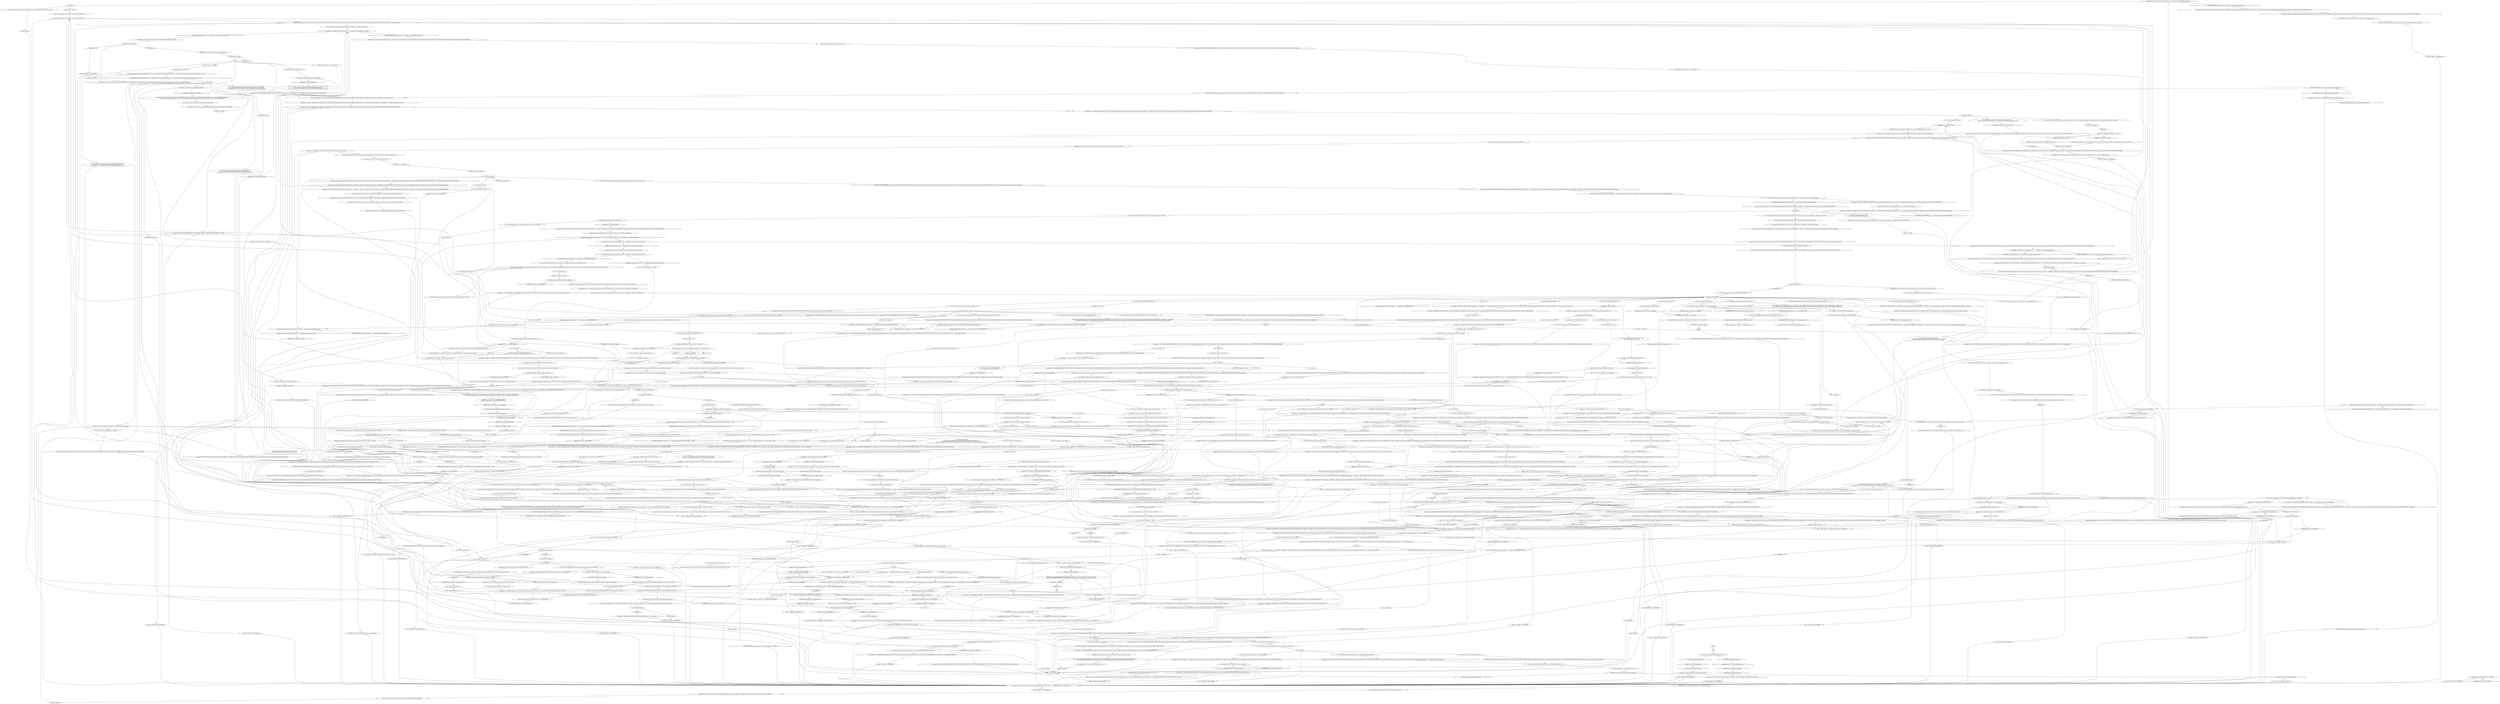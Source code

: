 # GATES / MEASUREHEAD
# An übermensch monolith guarding the button to the harbour office door. Into "science"-anthropometry based racial theory.
# ==================================================
digraph G {
	  0 [label="START"];
	  1 [label="input"];
	  2 [label="Measurehead's Babe: \"It's late outside, isn't it? You guys must really like doing what you do. To be out so late...\" She turns to behold the behemoth appearing around the corner, approaching the gates."];
	  3 [label="preintrohub"];
	  4 [label="Measurehead: \"YOUR LIFE AND THE LIFE OF YOUR RACE REVOLVE AROUND *AL GUL*. IT HAS EVERYTHING TO DO WITH WHY YOU'RE HERE.\""];
	  5 [label="You: \"So, you *did* come from the islands?\""];
	  6 [label="You: \"Actually, I think the ham sandwich race still has it in them.\""];
	  7 [label="You: \"Individualism is my jam.\""];
	  8 [label="You: \"I'm no communist.\""];
	  9 [label="Measurehead: \"OFFSHOOTS OF THE SEMENESE PEOPLE INVENTED DISCO WHILE HAVING SEX UNDER THE INFLUENCE OF COCAINE. IT IS A SHAME UPON MY RACE -- BUT WHAT IS DONE IS DONE.\""];
	  10 [label="Measurehead's Babe: The woman's gaze follows Measurehead as he leaves..."];
	  11 [label="Measurehead: He nods slowly. \"AND WHAT YOU HAD TO DO -- WAS TO BECOME A UNION MAN FOR ALL TO SEE.\""];
	  12 [label="Measurehead: \"WHAT YOU *NEED* IS TO COME TO TERMS WITH EXTINCTION -- AND NEVER GETTING THAT DEAD BODY DOWN FROM THE TREE.\" He looks at the button behind him and the tattoos on his face move to reveal the smallest of smiles."];
	  13 [label="Measurehead: \"I CAN SEE THAT. THE SEMENESE ARE THE SOUTH ISLAND RACE. HAPLOGROUP A4A, THE RIGHTFUL MASTERS OF THE INSULINDIAN ARCHIPELAGO. WE DESCEND FROM THE AREOPAGITES OF ANCIENT PERIKARNASSIS -- AND ARRIVED HERE 4000 YEARS AGO.\""];
	  14 [label="You: \"Kim, what do you think about this?\""];
	  15 [label="Measurehead's Babe: \"These cops are just jealous, Jean-Luc.\""];
	  16 [label="You: \"Your ear lobes are too big.\""];
	  17 [label="You: \"You're right. That's craniometric perfection. My race does not stand a chance.\""];
	  18 [label="Drama: You pick up on something artificial in his tone, like he's putting on an *act*. This is unlike him. He is usually more himself."];
	  19 [label="Measurehead: Variable[\"gates.mhead_drama_lying\"]"];
	  20 [label="Variable[\"gates.mhead_drama_lying\"]", shape=diamond];
	  21 [label="!(Variable[\"gates.mhead_drama_lying\"])", shape=diamond];
	  22 [label="You: \"I think I know what the Race Enigma is.\""];
	  23 [label="You: \"Type B.\""];
	  24 [label="Measurehead: \"THOSE ARE THE SEMENESE, THE AREOPAGITE, AND THE OCCIDENTALS -- EXCLUDING THE *MAUN* OF COURSE. THE MAUN ARE RIDDLED WITH ECZEMA TO THE POINT WHERE THEY FIND IT IMPOSSIBLE TO SMILE. THEY ARE ALL LACTOSE INTOLERANT -- A COMMON RESULT OF INBREEDING...\""];
	  25 [label="Measurehead: Variable[\"gates.mhead_cyclo_maun\"]"];
	  26 [label="Variable[\"gates.mhead_cyclo_maun\"]", shape=diamond];
	  27 [label="!(Variable[\"gates.mhead_cyclo_maun\"])", shape=diamond];
	  28 [label="You: \"And the Areopagites...\""];
	  29 [label="You: \"What's the difference between the Semenese and the Areopagites?\" (Continue receiving wisdom.)"];
	  30 [label="Measurehead: \"THE MYSTERIES OF THE PEOPLE OF THIS PLANET ARE A TRAGEDY THAT HAS PLAYED OUT COUNTLESS TIMES OVER, LIKE A FEVER DREAM OF SKIN, HAIR, AND BONE. WAKE UP -- NAIVE CHESS PIECE.\""];
	  31 [label="You: \"Let's go over that funky race classification again.\""];
	  32 [label="You: \"This *racecraft* is what rich people want us to do while they get all the money.\""];
	  33 [label="Measurehead: \"LOOK, BABE. THE DISCO DANCING DEGENERATE HAS RUN OUT OF COCAINE TO SHOOT INTO HIS ARMS. THIS HAS MADE HIM SHORT FUSED AND IMPOLITE. UNDERNEATH THE POSTURING, THERE IS DREAD.\""];
	  34 [label="Jump to: [MAINHUB - MEASUREHUB]"];
	  35 [label="You: \"I'm not a racist and I don't need your help.\" [Leave.]"];
	  36 [label="Measurehead: \"SO IT WOULD SEEM, THRALL OF GUL -- I FIND MYSELF AT A CROSSROADS. ON ONE HAND, THIS PATHETIC SELF-THERAPY HAS LITTLE TO DO WITH THE GREAT MYSTERY OF LIVING ORGANISMS, THE RACE ENIGMA...\""];
	  37 [label="Measurehead's Babe: \"It's super hard Jean.\" The woman looks at her fingernails. \"My mom couldn't do it either.\""];
	  38 [label="Jump to: [Suggestion: \"It's obvious -- you need to steer t...\"]"];
	  39 [label="Authority: Don't say anything, size him up first."];
	  40 [label="Measurehead: \"GOOD.\" He releases your hand. \"NOW LEAVE, BEFORE YOU HUMILIATE YOUR HOMO-EROTIC ORGANISATION ANY FURTHER.\""];
	  41 [label="Half Light: He's open, rip into him. Right hook. Escalate it, get *intimate* with him... bring the hurt closer!"];
	  42 [label="Physical Instrument: Oh god, wrong move! Your head is in his hands, like a pair of forceps crushing you and you can feel every joule...\nOh god, wrong move! Your fist is in his hand again, like a pair of forceps crushing you... he has a *monstrous* recovery rate.
"];
	  43 [label="Pain Threshold: Take the pain, god damn it, at least take that!"];
	  44 [label="Measurehead: Variable[\"gates.mhead_fight_failure\"]"];
	  45 [label="Variable[\"gates.mhead_fight_failure\"]", shape=diamond];
	  46 [label="!(Variable[\"gates.mhead_fight_failure\"])", shape=diamond];
	  47 [label="Measurehead: Don't wait. You've only got a millisecond -- he's coming to, time is breaking loose from the stupor, his left hand curls up into a fist..."];
	  48 [label="Measurehead: IsKimHere()"];
	  49 [label="IsKimHere()", shape=diamond];
	  50 [label="!(IsKimHere())", shape=diamond];
	  51 [label="Measurehead: Variable[\"gates.mhead_halflight_punch_him\"]"];
	  52 [label="Variable[\"gates.mhead_halflight_punch_him\"]", shape=diamond];
	  53 [label="!(Variable[\"gates.mhead_halflight_punch_him\"])", shape=diamond];
	  54 [label="You: \"Welcome to Revachol!!\""];
	  55 [label="Jump to: [endhub]"];
	  56 [label="Measurehead: \"THAT IS RIGHT. YOU CANNOT WITHSTAND THE WASTE LAND OF REALITY.\""];
	  57 [label="Endurance: Things are not as bad as they look. Sure, you have high blood pressure from metabolizing heroic quantities of ethanol. But you are robustly built. You will survive."];
	  58 [label="Endurance: Merely standing up makes you sweat profusely. Your breathing is erratic. Your own heartbeat in your ears grows frantic and you feel your blood pressure rise."];
	  59 [label="Measurehead's Babe: \"Jean-Luc, his body is betraying his degeneracy pretty hard...\" She holds her nose. \"Maybe you can ask him to leave?\""];
	  60 [label="You: \"I don't think that's how history works.\""];
	  61 [label="You: I like the punching idea more."];
	  62 [label="Measurehead: \"ALSO -- TO SERVE IS NOBLE, IT TAKES DISCIPLINE. YOUR PETULANT INDIVIDUALISM HAS ONLY CONTRIBUTED TO YOUR *RACE FAILURE*. IT IS LAX AND MORONIC.\""];
	  63 [label="Jump to: [body_down_continues]"];
	  64 [label="Measurehead: \"YOU HAVE HEARD ENOUGH ABOUT OUR PHYLOGENETIC SECRETS FOR TODAY. YOU HAVE EXTINCTION TO COME TO TERMS WITH. THINK UPON IT.\""];
	  65 [label="You: \"That will be our lucky racist!\""];
	  66 [label="Kim Kitsuragi: \"There always is.\""];
	  67 [label="Measurehead: \"YOUR PAEDOMORPHIC FRIEND IS RIGHT. YOU SHOULD LEAVE HERE, WITH YOUR TAIL BETWEEN YOUR LEGS, CONTEMPLATING RACE EXTINCTION. I AM AN IMMOVABLE OBSTACLE.\""];
	  68 [label="Untitled hub"];
	  69 [label="Measurehead: \"THIS LEADS ME TO CONCLUDE: YOU ARE NOT A POLICE OFFICER. YOU ARE A COMMON CRIMINAL, AN OFFSPRING OF MURDERERS AND SAILORS FROM SUR-LA-CLEF AND VESPER; AND POSSIBLY EVEN THE DEGENERATE SHEEP HERDERS OF *UBI*.\""];
	  70 [label="You: (Whisper.) \"This is for the... thing.\""];
	  71 [label="Measurehead: \"OVERPRODUCTION OF *SEBUM*. SEBUM IS LEAKING INTO THEIR BRAINS, MAKING THEM LISTEN TO *EL MARIACHI* MUSIC AND EAT TOXIC MINCED MEAT BASED FOOD. WHICH IN TURN ONLY PRODUCES MORE SEBUM.\""];
	  72 [label="asking_about_dudes"];
	  73 [label="Measurehead: \"THE AREOPAGITES ARE SLEEK, LONG-HEADED. THE SEMENESE ARE POWERFUL, MESOMORPHIC. THE FORMER IS AN IMMUTABLE PROGENITOR, UNCHANGED SINCE THE SUPER-ISOLA OF PERIKARNASSIS. ANCIENT BRAINS REST IN THEIR SLENDER SKULLS...\" He falls silent, contemplating the beauty and the mystery."];
	  74 [label="Measurehead: \"EVERYONE CAN SEE THAT. IT HAS LITTLE TO DO WITH THE *RACE ENIGMA*.\""];
	  75 [label="Jump to: [Measurehead: \"He turns to you. \"YOU COULD HAVE US...\"]"];
	  76 [label="You: \"I'm not a depraved maniac, I was just making an observation. Forget it, I will get into the harbour some other way.\" [Leave.]"];
	  77 [label="Rhetoric: Was there an out of this for you with success. Or was the rhetoric game rigged? I can't tell..."];
	  78 [label="Jump to: [Suggestion: \"Simple. Just humiliate him in front...\"]"];
	  79 [label="Measurehead: \"THIS WAY, PROCESSED MEAT MAN.\" He points to the office door behind you."];
	  80 [label="Measurehead: Variable[\"gates.mhead_fight_success\"]"];
	  81 [label="Variable[\"gates.mhead_fight_success\"]", shape=diamond];
	  82 [label="!(Variable[\"gates.mhead_fight_success\"])", shape=diamond];
	  83 [label="You: [Leave.]"];
	  84 [label="Kim Kitsuragi: \"Please, stop doing this. You're making us look bad.\""];
	  85 [label="Inland Empire: He can't hurt you. What more can he do that you haven't gone through already?"];
	  86 [label="Half Light: No, don't be a fucking ballerina, rip into him, right hook! Get *intimate* with him... bring the hurt closer!"];
	  87 [label="You: \"I.... am a degener... degener... degenerate drunk!\""];
	  88 [label="Physical Instrument: The compression is unbearable. This is causing some serious damage to whatever precious, gelatinous thing is inside there... your sight turns red."];
	  89 [label="Suggestion: No... don't 'rip into' anyone. You're sensitive, remember? Communicate."];
	  90 [label="Jump to: [theory_crafting_hub]"];
	  91 [label="Measurehead: IsTHCPresent(\"advanced_race_theory\")"];
	  92 [label="IsTHCPresent(\"advanced_race_theory\")", shape=diamond];
	  93 [label="!(IsTHCPresent(\"advanced_race_theory\"))", shape=diamond];
	  94 [label="Measurehead: \"IT IS MY TASK TO KEEP THE DEGENERATE DRUNKS FROM ENTERING THE HARBOUR.\""];
	  95 [label="Measurehead: \"ARE YOU ADMIRING MY MORPHOPHYSIOLOGY?\" A ripple of muscle passes underneath his skin. He lets you look."];
	  96 [label="Measurehead's Babe: \"Yeah, Measurehead, his body totally betrays his degeneracy,\" the young woman at the giant's side agrees."];
	  97 [label="You: \"My body does *not* betray my degeneracy!\""];
	  98 [label="Measurehead: \"YOUR MOUTH MOVES, BUT THE ONE WHO SPEAKS IS AL GUL. YOU ARE BUT A VESSEL FOR THE GHOUL NOW. VERY LITTLE OF YOUR SELF REMAINS.\""];
	  99 [label="Perception (Smell): It's like a rat crawled into your stomach, got drunk and drowned."];
	  100 [label="You: \"This has nothing to do with why I'm here.\""];
	  101 [label="Jump to: [al gul hub]"];
	  102 [label="Measurehead: \"THE ETHANOL FUNGUS IS DEEP WITHIN YOUR NERVOUS SYSTEM, PULLING THE STRINGS. YOU ARE MERELY ITS *PUPA* NOW. I SEE NO HOPE FOR YOU OR YOUR KIND.\""];
	  103 [label="LAST HUB"];
	  104 [label="You: \"You're right about all this. Now I just need you to let me go into the harbour.\"\n\"You're right about all this. Now I just need you to cooperate with me as a police officer.\"\n\"You're right about all this. Now I need you to help me get that corpse down from the tree.\""];
	  105 [label="You: \"I'm sorry, of course. I understand now. Deeper.\""];
	  106 [label="Measurehead: \"JAM. INDIVIDUALISM. YOU HAVE GOTTEN THESE IDEAS FROM DEGENERATE YOUTH CULTURE, HAVE YOU NOT? YOU HAVE PICKED THEM UP FROM ROCK AND ROLL SONGS?\""];
	  107 [label="You: \"It's true, I am a rock and roll star and a rebel.\""];
	  108 [label="Measurehead: \"SO IT WAS. YOU BESTED ME IN RACE COMBAT TO REACH MY SUPERIOR, THEN HAD HIM GIVE ME AN ORDER. I SALUTE YOUR CUNNING, ENEMY. I WILL GO AND REMOVE THE BODY FROM THE TREE -- WITH MY BARE HANDS.\""];
	  109 [label="Measurehead's Babe: \"Have you ever thought that maybe things *should* go to shit?\" The woman twirls her hair. \"I'm Katya by the way...\""];
	  110 [label="You: \"There has been no side-choosing. We did what we had to do to keep order.\""];
	  111 [label="You: \"Okay, I'll ask -- who are the *Semenese*?\""];
	  112 [label="Measurehead: \"WHAT YOU *NEED* IS TO COME TO TERMS WITH EXTINCTION -- AND NEVER GETTING INTO THIS HARBOUR.\" He looks at the button behind him. The tattoos on his face move to reveal the smallest of smiles."];
	  113 [label="Jump to: [MAINHUB - MEASUREHUB]"];
	  114 [label="Measurehead: \"YOU HAVE HEARD ENOUGH ABOUT OUR PHYLOGENETIC SECRETS FOR TODAY. YOU HAVE EXTINCTION TO COME TO TERMS WITH -- AND *NEVER* GETTING INTO THE HARBOUR.\""];
	  115 [label="You: \"How do you know there will be a next racist?\""];
	  116 [label="Measurehead: \"RACE IS REALITY.\" He nods approvingly."];
	  117 [label="Jump to: [MAINHUB - MEASUREHUB]"];
	  118 [label="You: \"I want to learn this advanced race theory -- to replace my previous race theory. It is *basic*, I'm afraid.\""];
	  119 [label="Measurehead: \"THE MAUN ARE PROOF THAT YOU CAN HAVE TOO MUCH OCCIDENTAL RACIAL PURITY -- AND TASSEL-CENTRIC CULTURE. INBREEDING HAS LED TO A LACTOSE INTOLERANT SUB-RACE WHOM NO ONE CAN TAKE SERIOUSLY.\""];
	  120 [label="You: \"Another traitor. I thought you of all people would support the ethnostate.\""];
	  121 [label="Jump to: [You: \"\"And the *Vacholiers* you mentioned?\"\"]"];
	  122 [label="Measurehead: \"ENOUGH OF TYPE B MEDIOCRITY,\" he nods, satisfied with the outcome."];
	  123 [label="Empathy: There is a strange sadness in his tone. A less than heroic melancholy this time..."];
	  124 [label="You: \"Isn't the name of your companion Katya?\""];
	  125 [label="You: Yeah, I'm not gonna bring this up."];
	  126 [label="You: \"On second thought, I don't have time to get any deeper into this stuff.\" (Decline.)"];
	  127 [label="Measurehead: IsKimHere()"];
	  128 [label="IsKimHere()", shape=diamond];
	  129 [label="!(IsKimHere())", shape=diamond];
	  130 [label="Jump to: [MAINHUB - MEASUREHUB]"];
	  131 [label="You: \"It's whatever you want it to be. It's a free association language exercise: degenerate, race hero...\""];
	  132 [label="Measurehead: He turns to you. \"YOU COULD HAVE USED THIS OPPORTUNITY TO OVERCOME YOUR NARROW, *AL GUL* RAVAGED IDENTITY. INSTEAD OF UNLOCKING THE RACE ENIGMA, YOU ATTEMPTED TO *ADD* TO IT -- UNSUCCESSFULLY.\""];
	  133 [label="Measurehead: \"HIS RAGE IS ALREADY PLAYED OUT ON THE STAGE OF HISTORY -- AS THE GROTESQUE TRAGEDY OF REVOLUTION. ALL IT CAN ACCOMPLISH NOW IS IMPOTENT ACADEMIC TEXT AND NEUROSYPHILITIC ROCK AND ROLL MELANCHOLIA.\""];
	  134 [label="Measurehead's Babe: \"I knew he wouldn't get it, Jean.\" The woman looks half-bored. \"He's like a cop or something.\""];
	  135 [label="Jump to: [Measurehead: \"He turns to you. \"YOU COULD HAVE US...\"]"];
	  136 [label="You: \"First of all, I *will* stop drinking.\""];
	  137 [label="Jump to: [MAINHUB - MEASUREHUB]"];
	  138 [label="Physical Instrument: You were. But then you made a wrong move. And now your skull feels like it's about to crack."];
	  139 [label="You: \"Yeah, we're the Law around here.\""];
	  140 [label="Measurehead: Variable[\"gates.mhead_fight_second_failure_exit\"]"];
	  141 [label="Variable[\"gates.mhead_fight_second_failure_exit\"]", shape=diamond];
	  142 [label="!(Variable[\"gates.mhead_fight_second_failure_exit\"])", shape=diamond];
	  143 [label="secondfighthub"];
	  144 [label="You: \"Assault of a police officer! Help!\""];
	  145 [label="Pain Threshold: Even under the increased force on your skull there is no pain... just the sound of your own blood gushing in there, feeding your mind with oxygen."];
	  146 [label="Measurehead: Variable[\"gates.mhead_whitec_post_fail_fight\"]"];
	  147 [label="Variable[\"gates.mhead_whitec_post_fail_fight\"]", shape=diamond];
	  148 [label="!(Variable[\"gates.mhead_whitec_post_fail_fight\"])", shape=diamond];
	  149 [label="Measurehead: \"STOP IT. YOU ARE EMBARRASSING YOURSELF IN FRONT OF THIS WOMAN.\""];
	  150 [label="Measurehead: IsTHCPresent(\"the_waste_land_of_reality\")"];
	  151 [label="IsTHCPresent(\"the_waste_land_of_reality\")", shape=diamond];
	  152 [label="!(IsTHCPresent(\"the_waste_land_of_reality\"))", shape=diamond];
	  153 [label="You: \"What do you mean, my body betrays my degeneracy?\""];
	  154 [label="Measurehead: \"WHAT IS THIS *ANDROGYNOUS* DISPLAY OF SEXUAL MATURITY?\" He looks down at you, taking stock of your physique."];
	  155 [label="Kim Kitsuragi: \"Khm...\""];
	  156 [label="Measurehead: \"THIS DISPLAY OF WEAKNESS MAY APPEAL TO OLDER WOMEN, WITH A STRONGER MATERNAL INSTINCT -- BUT IT IS A LIABILITY, HERE ON *BATTLEFIELD MARTINAISE*.\""];
	  157 [label="You: \"Wait, uhm... *Al Gul*?\""];
	  158 [label="Measurehead: \"WHY DON'T YOU HAVE ANOTHER DRINK? YOUR FEATURES ARE NOT YET CONGENITALLY DEFORMED ENOUGH.\""];
	  159 [label="Jump to: [LAST HUB]"];
	  160 [label="Measurehead: \"ENOUGH WITH THIS BEGGING. YOU SHOULD LEAVE THE STAGE OF HISTORY WITH DIGNITY -- BY INVITING THE OTHER RACES TO A *GREAT WORLD WAR*.\""];
	  161 [label="Jump to: [IsTaskActive(\"TASK.ask_traditionalis ...]"];
	  162 [label="You: \"What are those tattoos of yours supposed to mean?\""];
	  163 [label="Logic: He must think red-heads are immigrants."];
	  164 [label="Kim Kitsuragi: \"And who are you?\" The lieutenant fires back. \"What is your business here? Why are your clothes four sizes too small for you?\""];
	  165 [label="You: Say nothing."];
	  166 [label="Measurehead's Babe: \"That atavistic stigmata makes pussy say *yes, plenty*.\""];
	  167 [label="You: Let it be."];
	  168 [label="Measurehead: Variable[\"TASK.interview_union_boss_done\"]"];
	  169 [label="Variable[\"TASK.interview_union_boss_done\"]", shape=diamond];
	  170 [label="!(Variable[\"TASK.interview_union_boss_done\"])", shape=diamond];
	  171 [label="Jump to: [asking_about_dudes]"];
	  172 [label="You: \"And the *Vacholiers* you mentioned?\""];
	  173 [label="Measurehead: \"THE MESQUITO IS BORN STERILE. LIKE A DONKEY...\" He looks west, ruefully: \"ALL THEY HAVE LEFT IS TO RIDE CUSTOMIZED MOTOR CARRIAGES WITH HYDRAULIC SUSPENSION, LISTENING TO AGGRESSIVE *EL MARIACHI* MUSIC TO VENT THEIR IMPOTENT DESPAIR.\""];
	  174 [label="Measurehead: \"BUT ENOUGH. IT IS CRUEL TO ENTERTAIN OURSELVES WITH THE DEFORMITIES OF TYPE C-F. WERE THERE ANY ABLE BODIED RACES YOU NEEDED EDUCATION ON?\""];
	  175 [label="You: \"I don't need your pity. The working class will rise in a sea of blood and you and your rich-boy master will drown in it.\" [Leave.]"];
	  176 [label="Measurehead's Babe: \"Individualism has really fucked him over, Jean.\" The woman looks half-bored."];
	  177 [label="Measurehead: CheckItem(\"union_membership_card\")  or  CheckItem(\"union_membership_card_other\")"];
	  178 [label="CheckItem(\"union_membership_card\")  or  CheckItem(\"union_membership_card_other\")", shape=diamond];
	  179 [label="!(CheckItem(\"union_membership_card\")  or  CheckItem(\"union_membership_card_other\"))", shape=diamond];
	  180 [label="Jump to: [Measurehead: \"\"VERY WELL. YOU MAY ENTER THE DOOR...\"]"];
	  181 [label="You: \"I sobered up for five minutes.\""];
	  182 [label="Composure: That fighting pose -- watch out, he's *expecting* the hook!"];
	  183 [label="Jump to: [MAINHUB - MEASUREHUB]"];
	  184 [label="You: \"I need to find a way to turn back time.\"\n\"I can't figure out the reality rhizome. Can't you just tell me how to turn back time?\"\n\"I figured out the reality rhizome. Let's talk about turning back time again.\""];
	  185 [label="Jump to: [MAINHUB - MEASUREHUB]"];
	  186 [label="You: \"I'll work with whoever I want.\""];
	  187 [label="Endurance: It'll take a few moments for him to recover."];
	  188 [label="Physical Instrument: Your fist cracks in his hand like a ripe apple. Pain shoots up into your brain as he's twisting it more and more:"];
	  189 [label="You: \"I am invincible. It doesn't hurt...\""];
	  190 [label="fightnexthub"];
	  191 [label="Measurehead: \"SAY IT: 'I AM A DEGENERATE DRUNK.'\"\n\"YOU KNOW THE WORDS: 'I AM A DEGENERATE DRUNK.'\""];
	  192 [label="You: \"Welcome to Revachol!!\""];
	  193 [label="Measurehead's Babe: The woman looks toward the yard. \"Jean-Luc must be really tearing it up over there. I wish I could see it...\""];
	  194 [label="Measurehead: IsKimHere()"];
	  195 [label="IsKimHere()", shape=diamond];
	  196 [label="!(IsKimHere())", shape=diamond];
	  197 [label="Measurehead: Variable[\"cargo.jump_whictecheck_completed\"]  or  Variable[\"gates.mhead_fight_success\"]"];
	  198 [label="Variable[\"cargo.jump_whictecheck_completed\"]  or  Variable[\"gates.mhead_fight_success\"]", shape=diamond];
	  199 [label="!(Variable[\"cargo.jump_whictecheck_completed\"]  or  Variable[\"gates.mhead_fight_success\"])", shape=diamond];
	  200 [label="Rhetoric: You could *internalize* Measurehead's race theory. It would *enrich* you rhetorically."];
	  201 [label="Jump to: [MAINHUB - MEASUREHUB]"];
	  202 [label="You: \"So... you did *not* come from the islands?\""];
	  203 [label="Measurehead: \"BRING YOUR TROOPS TO THE SEMENINE ISLANDS AND TO BOOGIE STREET AND WE WILL PULVERIZE YOU. WHEN YOU ARE GONE WE WILL BUILD A MUSEUM FOR YOU.\""];
	  204 [label="You: \"That fat racist over there... (Point to the racist lorryman.) You're just him after pumping some iron.\""];
	  205 [label="Suggestion: This man is not budging. Let's hope his superiors inside are more cooperative."];
	  206 [label="Jump to: [LAST HUB]"];
	  207 [label="Rhetoric: The *down with racism* thing? That's basic race theory. This is way above that. *Way*."];
	  208 [label="Measurehead: \"MR. CLAIRE IS A MAN OF VISION AND MEANS. HE HAS THE WILL TO CONFRONT INTERNATIONAL CAPITAL, WHICH IS SOMETHING YOUR RACE NAIVISTIC COMMUNISTS NEVER DID.\""];
	  209 [label="rock_and_roll"];
	  210 [label="Rhetoric: There's a but."];
	  211 [label="Measurehead: Variable[\"tc.scab_leader_is_a_merc\"]"];
	  212 [label="Variable[\"tc.scab_leader_is_a_merc\"]", shape=diamond];
	  213 [label="!(Variable[\"tc.scab_leader_is_a_merc\"])", shape=diamond];
	  214 [label="Measurehead: \"FAREWELL, HAM SANDWICH. YOU ARE A UNION MAN FROM NOW ON.\""];
	  215 [label="Measurehead: \"THE SOUTH ISLAND RACE, HAPLOGROUP A4A. WE ARE THE RIGHTFUL MASTERS OF THE INSULINDIAN ARCHIPELAGO. WE DESCEND FROM THE AREOPAGITES OF ANCIENT PERIKARNASSIS AND ARRIVED HERE 4000 YEARS AGO. MILLENNIA BEFORE YOU.\""];
	  216 [label="Kim Kitsuragi: \"I think this racist is better than the last -- but the next racist will be the really good one.\""];
	  217 [label="You: \"That's enough.\""];
	  218 [label="Measurehead: \"THE HARDIE MANLETS ARE ON THE PAY OF THE COMPANY. I ANSWER TO THE UNION ALONE -- AND I DO THIS OUT OF *RACE HEROISM*. FINANCE IS AN ALIEN CONCEPT TO THE SEMENESE.\""];
	  219 [label="Conceptualization: Yes. Better not to expand your mind in this direction. You may find out too much about the *mystery*, fly too close to the race sun."];
	  220 [label="Jump to: [gates.mhead_fight_failed_another_time]"];
	  221 [label="Kim Kitsuragi: \"Do you?\" The lieutenant looks at you."];
	  222 [label="Jump to: [theory_crafting_hub]"];
	  223 [label="You: \"I'm pretty sure History hasn't lasted that long.\""];
	  224 [label="Measurehead: \"THE HEART THAT PUMPS THE HAEMOGLOBIN IS MYSTERIOUS, AND SO IS ITS DARK WILL,\" he answers enigmatically. \"ENOUGH OF THESE PERSONAL MATTERS. HAVE YOU BEEN EDUCATED TO ALL THE RASSO-TYPES NOW?\""];
	  225 [label="Reaction Speed: Your eyes bounce to the young woman at his side, twirling her hair. It is light brownish and eyes are a random colour..."];
	  226 [label="Measurehead's Babe: \"Yeah..\" The young woman puts a piece of chewing gum in her mouth. \"You have to have context, you know.\""];
	  227 [label="Jump to: [Measurehead: \"\"BUT ENOUGH. IT IS CRUEL TO ENTERTA...\"]"];
	  228 [label="Jump to: [this_hub_finale]"];
	  229 [label="Measurehead: \"AND?\""];
	  230 [label="You: \"Paradoxically, you plan to supersede the Occidenals with their own race theory.\""];
	  231 [label="Measurehead: \"LOOK, BABE, THE MINION OF LAW IS ALSO A RACIST. BUT HIS RACISM IS BASIC AND ROTE. HE THINKS HE HAS SOLVED THE GREAT RACE *ENIGMA* BY DESCRIBING A ROTE MECHANISM OF SCIENTIFIC COMPETITION.\""];
	  232 [label="Measurehead: \"LOOK BABE, THE PETULANT ROCK AND ROLL REBEL THINKS THE RACIAL SYNTHESIS EXISTS TO *RANKLE* HIS SENSIBILITIES. IN HIS HALL-OF-MIRRORS EXISTENCE, EVERYTHING IS INSINCERE -- EVEN NATURE.\"\n\"LOOK BABE, THE PETULANT DISCO DISSIDENT THINKS RACIAL SYNTHESIS EXISTS TO *RANKLE* HIS SENSIBILITIES. IN HIS SHALLOW HALL-OF-MIRRORS EXISTENCE, EVERYTHING IS INSINCERE -- EVEN NATURE.\""];
	  233 [label="Measurehead's Babe: \"Rich man really fucked him over, Jean.\" The woman looks half-bored."];
	  234 [label="You: \"I don't need your pity. And you misunderstood me, I'm not a liberal, I just... am I a liberal?\" [Leave.]"];
	  235 [label="Measurehead: \"FASCINATING...\" The phrenologic lines on his face move like a puzzle board: \"THE REVACHOLIAN DEGENERATE SHOWS SIGNS OF RACIAL SELF REFLECTION. HOW DID YOU ACCOMPLISH THIS LITTLE FEAT?\""];
	  236 [label="Measurehead: \"THAT IS NOT POSSIBLE. THE GAME OF *SHAH-MAT* YOU PLAY AGAINST THE GUL'S TRICKS IS UNWINNABLE. THE DAYS, THE WEEKS, THE MONTHS WILL WEAR YOU OUT. THE OCCIDENTAL HAPLOGROUP IS INCAPABLE OF LONG TERM LUCID THOUGHT.\""];
	  237 [label="Measurehead: IsKimHere()"];
	  238 [label="IsKimHere()", shape=diamond];
	  239 [label="!(IsKimHere())", shape=diamond];
	  240 [label="heroic_blubber"];
	  241 [label="You: Get him to talk to you in private."];
	  242 [label="You: Variable[\"plaza.measurehead_facha_dq_wc_to_get_him_to_talk\"]"];
	  243 [label="Variable[\"plaza.measurehead_facha_dq_wc_to_get_him_to_talk\"]", shape=diamond];
	  244 [label="!(Variable[\"plaza.measurehead_facha_dq_wc_to_get_him_to_talk\"])", shape=diamond];
	  245 [label="Kim Kitsuragi: \"You go ahead and have your talk,\" says the lieutenant, glancing over the railing. \"I need a few things from Frittte anyways. We'll catch up later.\""];
	  246 [label="Conceptualization: Ask what kind of races are there first. Classification is core to this stuff."];
	  247 [label="Jump to: [MAINHUB - MEASUREHUB]"];
	  248 [label="You: \"I'm so sorry, I didn't want to do this.\" (Press the button.)"];
	  249 [label="You: \"Wait, that showing everyone that I'm taking orders from the Union.\"\n\"Wait, that means showing everyone that we're taking orders from the Union.\""];
	  250 [label="Measurehead: IsKimHere()"];
	  251 [label="IsKimHere()", shape=diamond];
	  252 [label="!(IsKimHere())", shape=diamond];
	  253 [label="Kim Kitsuragi: \"We still need to get into the harbour. There is an interview to conduct. There must be another way...\""];
	  254 [label="Measurehead: He does not so much as glance at the object."];
	  255 [label="Electrochemistry: He's right there. It's almost impossible to *get it on* unless you're both drunk. It's too scary when people are sober."];
	  256 [label="Measurehead: \"INANE POPULAR CULTURE LINGO. IT IS INTELLECTUALLY *UNINTERESTING* TO 'SOCK' ANYTHING TO AN INFANT SUCH AS YOU.\""];
	  257 [label="Jump to: [MAINHUB - MEASUREHUB]"];
	  258 [label="Jump to: [endhub]"];
	  259 [label="Measurehead: \"YOU WILL NOT. YOU CANNOT WITHSTAND THE WASTE LAND OF REALITY.\""];
	  260 [label="Measurehead: IsTHCPresent(\"the_waste_land_of_reality\")"];
	  261 [label="IsTHCPresent(\"the_waste_land_of_reality\")", shape=diamond];
	  262 [label="!(IsTHCPresent(\"the_waste_land_of_reality\"))", shape=diamond];
	  263 [label="Endurance: You hear your heart pumping, fast and irregular. Your joints ache and you feel old... but still alive, somehow."];
	  264 [label="You: \"You're right. I'm a servant of Al Gul, but I still need to enter the harbour.\"\n\"You're right. I'm a servant of Al Gul. I still need you to respect The Law.\"\n\"You're right. I'm a servant of Al Gul, but I still need that body down from the tree.\""];
	  265 [label="Measurehead: \"CORRECT, MY SMALL-SKULLED SERVANT.\" He nods approvingly."];
	  266 [label="Encyclopedia: Intentionally fermented drinks have existed for ten thousand years..."];
	  267 [label="Jump to: [al gul hub]"];
	  268 [label="Measurehead: Variable[\"jam.truckman_greeting_done\"]"];
	  269 [label="Variable[\"jam.truckman_greeting_done\"]", shape=diamond];
	  270 [label="!(Variable[\"jam.truckman_greeting_done\"])", shape=diamond];
	  271 [label="You: \"The race stuff is unimportant here -- I just need you to help me do my job, please.\""];
	  272 [label="You: Wouldn't that mean I have to become a Semenese supremacist myself?"];
	  273 [label="Measurehead: \"RACISTS ARE GENERALLY NOT VERY GOOD EXAMPLES OF THEIR RACE.\" He gestures toward the lorryman down the street..."];
	  274 [label="Kim Kitsuragi: \"Spoken by a mercenary -- pretending to be a worker.\""];
	  275 [label="Measurehead: \"WE ARE THE FUTURE. THAT IS ALL YOU NEED TO KNOW.\""];
	  276 [label="Measurehead: \"I'M FROM COURON...\" He changes tactics: \"AND NO, IT IS NOT *JUST* IN REVACHOL. THIS CITY IS CENTRAL TO THE SEMENESE STRATEGY. SPREADING THROUGH ITS TRADE NETWORKS OUR CULTURE WILL DOMINATE THE WORLD.\""];
	  277 [label="Measurehead: \"YES.\""];
	  278 [label="Conceptualization: This could have made him more open to discussing the *Race Enigma\" with you..."];
	  279 [label="Jump to: [MAINHUB - MEASUREHUB]"];
	  280 [label="Measurehead: \"YOUR PAEDOMORPHIC FRIEND HAS QUICK WITS.\" He leans in to inspect: \"A PROTRUDING OCCIPUT AND AN INDENTED ZYGOMATIC BONE...\""];
	  281 [label="You: \"Are you sure? I mean... that jaw is clearly an atavistic stigmata.\""];
	  282 [label="Measurehead: \"BABE, THANKS.\" The tattoos on his stone face briefly form a smile. \"BUT I GOT THIS.\""];
	  283 [label="Measurehead: \"YOU DO NOT WISH TO BE JUDGED, BECAUSE YOU ARE A GENETIC BLOB OF POLYCULTURAL DEFORMITIES. THIS IS UNDERSTANDABLE.\""];
	  284 [label="You: \"I want to learn this race theory of yours. So that we could become... friends?\" (Try to smile pathetically.)"];
	  285 [label="Rhetoric: Wait, didn't *Iilmaraan desert pygmees* invent alcohol and get pillaged just a short while ago?"];
	  286 [label="You: \"Maybe I have misunderstood something, but aren't humans too similar to produce genetically sterile offspring.\""];
	  287 [label="Measurehead: \"YES. TO AN UNTRAINED EYE THE KOJKO APPEAR WHITE AND PINKISH. LIKE A HAM SANDWICH. BUT LOOK INTO THEIR EYES AND YOU WILL SEE...\" He squints, full of sage wisdom: \"THEY ARE OF AN INDISTINCT COLOUR. AND SO IS THEIR SKIN: UNHEALTHY, MUDDY AND ASHEN...\""];
	  288 [label="Jump to: [theory_crafting_hub]"];
	  289 [label="You: \"It's just something you shock people with. Liberal and progressives people.\""];
	  290 [label="Measurehead: \"LOOK, BABE. THE FOSSILIZED ROCK AND ROLL REBEL CHALLENGES ME -- A FIGURE OF AUTHORITY. HE IS TRYING TO REINSTATE HIS INDIVIDUALISM WITH SWEARWORDS TAKEN FROM ROCK SONGS FROM THE LAST CENTURY.\""];
	  291 [label="Measurehead: CheckItem(\"union_membership_card\")  or  CheckItem(\"union_membership_card_other\")"];
	  292 [label="CheckItem(\"union_membership_card\")  or  CheckItem(\"union_membership_card_other\")", shape=diamond];
	  293 [label="!(CheckItem(\"union_membership_card\")  or  CheckItem(\"union_membership_card_other\"))", shape=diamond];
	  294 [label="Volition: Your willpower fires up. Directing you to speak..."];
	  295 [label="Measurehead: \"THE WORDS TO THE SONG HAVE CHANGED. SAY: 'I AM A VIOLENT DRUNK.'\""];
	  296 [label="Esprit de Corps: He couldn't be happier to get out of this conversation."];
	  297 [label="Measurehead: Variable[\"gates.measurehead_endurance_found_fascist_time_quest\"]"];
	  298 [label="Variable[\"gates.measurehead_endurance_found_fascist_time_quest\"]", shape=diamond];
	  299 [label="!(Variable[\"gates.measurehead_endurance_found_fascist_time_quest\"])", shape=diamond];
	  300 [label="Measurehead: Variable[\"gates.mhead_fight_painthresh_nodamage\"]"];
	  301 [label="Variable[\"gates.mhead_fight_painthresh_nodamage\"]", shape=diamond];
	  302 [label="!(Variable[\"gates.mhead_fight_painthresh_nodamage\"])", shape=diamond];
	  303 [label="Pain Threshold: Your hand cracks and twists in his grasp but your body is too numb with adrenaline to feel it..."];
	  304 [label="Measurehead: Variable[\"gates.mhead_fight_savoir_help\"]"];
	  305 [label="Variable[\"gates.mhead_fight_savoir_help\"]", shape=diamond];
	  306 [label="!(Variable[\"gates.mhead_fight_savoir_help\"])", shape=diamond];
	  307 [label="You: (Back up and perform a 360° flying spin-kick.)"];
	  308 [label="Measurehead: The man lands with a dull thump, like a broken down puppet of muscles and sinew. For a moment he still tries to keep his head up, dazed eyes looking at you with unimaginable surprise.... To your left is *The Button.*"];
	  309 [label="Measurehead: IsKimHere()"];
	  310 [label="IsKimHere()", shape=diamond];
	  311 [label="!(IsKimHere())", shape=diamond];
	  312 [label="Measurehead: Variable[\"gates.mhead_fight_failure\"]"];
	  313 [label="Variable[\"gates.mhead_fight_failure\"]", shape=diamond];
	  314 [label="!(Variable[\"gates.mhead_fight_failure\"])", shape=diamond];
	  315 [label="Kim Kitsuragi: \"We still need to get into the harbour. We need help with the tree situation. There must be another way...\""];
	  316 [label="Kim Kitsuragi: \"We still need to get into the harbour. There is an interview to conduct. There must be another way...\" His gaze wanders over the Whirling's roof to the yard."];
	  317 [label="Perception (Hearing): A shrill laughter interrupts you, echoing across Martinaise. It's Cuno! Then..."];
	  318 [label="You: \"My body is unimportant. I'm with the police and we need to get into the harbour.\""];
	  319 [label="Jump to: [endhub]"];
	  320 [label="Measurehead: Variable[\"gates.mhead_physint_high_trigger\"]"];
	  321 [label="Variable[\"gates.mhead_physint_high_trigger\"]", shape=diamond];
	  322 [label="!(Variable[\"gates.mhead_physint_high_trigger\"])", shape=diamond];
	  323 [label="Measurehead: \"YOUR BODY CONTINUES TO BETRAY YOUR DEGENERACY.\""];
	  324 [label="Measurehead: \"NO, YOU DON'T, YOU NEED TO GET ANOTHER DRINK; OCCIDENTAL HAPLOGROUP B4 IS DONE GIVING ORDERS AROUND HERE. THE INFLUENCE OF THE *HAM SANDWICH RACE* IS WANING.\""];
	  325 [label="Measurehead: \"YOU GAVE THE WORLD *EUGENICS*, ELECTRICITY, AND POWERFUL WEAPONS OF WAR LIKE MISSILES AND AEROSTATIC AIRCRAFT. YOU MADE GREAT GAINS IN METALLURGY, RACE THEORY, AND STATECRAFT.\""];
	  326 [label="race hub"];
	  327 [label="Measurehead: \"JERKING MOTIONS. SIGNS OF A LATE-STAGE NEURODEGENERATIVE DISORDER. HOW FAR THE OCCIDENTAL HAPLOGROUP HAS FALLEN...\" He pauses in melancholy reflection. \"YOU WERE ONCE A NOBLE AND POWERFUL RACE.\""];
	  328 [label="Measurehead: Variable[\"gates.mhead_rhet_internalize_theory\"]"];
	  329 [label="Variable[\"gates.mhead_rhet_internalize_theory\"]", shape=diamond];
	  330 [label="!(Variable[\"gates.mhead_rhet_internalize_theory\"])", shape=diamond];
	  331 [label="Measurehead: He looks toward the harbour, motionless. The tattoos on his face like a web of stone."];
	  332 [label="Measurehead: \"THAT IS UNDERSTANDABLE. THE PREVIOUS RACIST WAS PROBABLY AN OCCIDENTAL, AND DID NOT PROVE A REAL ADVERSARY.\"\n\"THAT IS UNDERSTANDABLE. THE PREVIOUS RACIST DID NOT POSE AN IMMOVABLE OBSTACLE IN ENTERING THE HARBOUR.\""];
	  333 [label="Jump to: [MAINHUB - MEASUREHUB]"];
	  334 [label="Jump to: [MAINHUB - MEASUREHUB]"];
	  335 [label="You: \"Type A.\""];
	  336 [label="Kim Kitsuragi: \"Yes. It would seem *nonsensical*.\""];
	  337 [label="Measurehead: \"PINKNESS IS A RACIAL QUALITY THAT HAS TO BE EARNED THROUGH CENTURIES OF ADVANCED BALLISTIC WARFARE AND CULTURAL DOMINATION THAT THE GRAAD PEOPLE HAVE UNDERGONE FOR DRINKING AL GUL AND SMOKING THE DEGENERATE *TABAC* HERB... AND FOR EATING *POTATO*.\""];
	  338 [label="You: \"Better not to. The Semeno-Kojkic chimera seems like more than I could handle right now.\""];
	  339 [label="Measurehead: \"THE KOJKO, AS YOU KNOW, ARE VERY SERVILE. ESPECIALLY WHEN THEY MEET THE RICH-MAN. RACIAL SCIENTISTS HAVE TOYED WITH THE IDEA OF CROSSING THE SEMENESE WITH A KOJKO, TO PRODUCE A SUPER-WORKER OF SEMENESE STRENGTH AND GRAAD SERVILITY...\""];
	  340 [label="Measurehead's Babe: \"That's disgusting, Jean.\" The woman's young face crumples up in displeasure."];
	  341 [label="You: \"That's all I wanted.\""];
	  342 [label="Measurehead's Babe: \"Baby, don't be mean,\" The woman pleads with Measurehead. \"Give him another chance.\""];
	  343 [label="Measurehead's Babe: \"Jean baby -- do the heroic thing.\""];
	  344 [label="Measurehead: \"YOU WILL NOT. YOU CANNOT WITHSTAND THE WASTE LAND OF REALITY.\""];
	  345 [label="Kim Kitsuragi: \"Finally.\" The lieutenant impatiently gestures toward the door. \"Let's go.\""];
	  346 [label="Measurehead: IsKimHere()"];
	  347 [label="IsKimHere()", shape=diamond];
	  348 [label="!(IsKimHere())", shape=diamond];
	  349 [label="Measurehead: \"IF THE REVACHOLIAN DEGENERATE IS CAPABLE OF CRITICAL THOUGHT HE MAY PROVE A *RACE ADVERSARY* YET -- WAS I MISTAKEN TO SHARE THE ESOTERIC SCIENCE WITH HIM?\""];
	  350 [label="Measurehead: IsKimHere()"];
	  351 [label="IsKimHere()", shape=diamond];
	  352 [label="!(IsKimHere())", shape=diamond];
	  353 [label="Measurehead: \"THE UNPROMISING *RACE PUPIL* RETURNS.\""];
	  354 [label="Measurehead: Variable[\"plaza.measurehead_facha_dq_wc_to_get_him_to_talk\"]"];
	  355 [label="Variable[\"plaza.measurehead_facha_dq_wc_to_get_him_to_talk\"]", shape=diamond];
	  356 [label="!(Variable[\"plaza.measurehead_facha_dq_wc_to_get_him_to_talk\"])", shape=diamond];
	  357 [label="Jump to: [Measurehead: \"\"SO... WOMEN, HUH?\" The Semenese su...\"]"];
	  358 [label="Measurehead: IsTaskActive(\"TASK.ask_traditionalists_how_to_turn_back_time\")--[[ Variable[ ]]"];
	  359 [label="IsTaskActive(\"TASK.ask_traditionalists_how_to_turn_back_time\")--[[ Variable[ ]]", shape=diamond];
	  360 [label="!(IsTaskActive(\"TASK.ask_traditionalists_how_to_turn_back_time\")--[[ Variable[ ]])", shape=diamond];
	  361 [label="Scab Leader: The man turns to look behind him -- at the behemoth appearing around the corner, approaching him, walking past him..."];
	  362 [label="Measurehead: \"THE CORPSE HAS BEEN REMOVED FROM THE TREE.\" He brushes wooden flakes off his hands: \"STAND DOWN AND CONGRATULATE YOURSELF. YOU HAVE SIDED WITH RACE VICTORY TODAY.\""];
	  363 [label="You: \"I... am... a... a degenerate al... alcoholic.\"\n\"D-d-d-degenerate alcoholic!\"
"];
	  364 [label="You: \"Help!\"\n\"I'm a hero....\""];
	  365 [label="Measurehead: \"YOU ARE A POOR PLAYER OF PHYSICAL CHESS.\" He lets go of your head. You slump to the ground.\n\"IT MUST BE NEURODEGENERATIVE. YOU NEVER LEARN.\" He lets go of your head and lets you slump to the ground."];
	  366 [label="You: (Try to somehow wiggle yourself loose from his grasp.)"];
	  367 [label="Measurehead: Variable[\"gates.mhead_fight_suc_fail_painthresh\"]"];
	  368 [label="Variable[\"gates.mhead_fight_suc_fail_painthresh\"]", shape=diamond];
	  369 [label="!(Variable[\"gates.mhead_fight_suc_fail_painthresh\"])", shape=diamond];
	  370 [label="Measurehead: \"GOOD.\" He releases your small hand. \"NOW GO. BEFORE YOU ENTER CARDIAC ARREST.\""];
	  371 [label="Measurehead: Variable[\"cargo.jump_whictecheck_completed\"]"];
	  372 [label="Variable[\"cargo.jump_whictecheck_completed\"]", shape=diamond];
	  373 [label="!(Variable[\"cargo.jump_whictecheck_completed\"])", shape=diamond];
	  374 [label="Jump to: [MAINHUB - MEASUREHUB]"];
	  375 [label="You: \"Understood.\""];
	  376 [label="Measurehead: \"SERVITUDE TO AL GUL DOES NOT EXPLAIN *EVERYTHING*. THERE ARE OTHER REASONS FOR YOUR RACE DESCENT.\""];
	  377 [label="Measurehead: \"I AM NOT SURPRISED YOU ENJOY IT SO MUCH. THIS HAS HAPPENED TO MANY OF THE SIDE-PRODUCTS OF THE INEVITABLE CULTURAL VICTORY OF THE SEMENESE RACE.\""];
	  378 [label="Measurehead: IsKimHere()"];
	  379 [label="IsKimHere()", shape=diamond];
	  380 [label="!(IsKimHere())", shape=diamond];
	  381 [label="Jump to: [MAINHUB - MEASUREHUB]"];
	  382 [label="Measurehead: \"YOU HAVE HEARD ENOUGH ABOUT OUR PHYLOGENETIC SECRETS FOR TODAY. YOU HAVE EXTINCTION TO COME TO TERMS WITH -- AND *NEVER* GETTING THAT DEAD BODY DOWN FROM THE TREE.\""];
	  383 [label="You: \"You *sure* I'm not craniometrically superior to you?\""];
	  384 [label="Measurehead's Babe: \"Your ear lobes are flawless, Jean-Luc.\""];
	  385 [label="Suggestion: You have him off guard now... he's preoccupied with this situation with his woman."];
	  386 [label="Measurehead: \"YOU EXHIBIT FORWARD PROJECTION OF THE JAW -- INDICATIVE OF SCHIZOPHRENIA AND SEXUAL INACCOUNTABILITY. FROM A PURELY AESTHETIC STANDPOINT, THE DIMPLE IN YOUR JAW MAKES YOU LOOK LIKE A BABY. THIS IS NOT CRANIOMETRY, JUST AN OBSERVATION.\""];
	  387 [label="Measurehead: \"DO NOT BE NAIVE. I KNOW THE ANSWER TO THE GREAT RACE ENIGMA. WHY WOULD I SHARE IT WITH A DEFORMED INFANT? YOU DO NOT HAVE THE DEVOTION FOR SERVITUDE.\""];
	  388 [label="Measurehead: \"I AM NOT THE FIRST LINE OF DEFENCE -- I AM THE LAST.\" He looks toward the coast, defiantly. \"IN ADDITION, THESE SO-CALLED *HARDIE BOYS* ARE AN EFFEMINATE CLIQUE OF BODYBUILDERS. THEIR COMPANY IS SPIRITUALLY DEGRADING.\""];
	  389 [label="You: \"Wait -- who exactly are the Maun?\""];
	  390 [label="Measurehead: \"ITS LEADERS WILL BE THE GENETIC EPITOME OF THE SEMENESE AND AREOPAGITE STOCK, ELECTED BY NATURE; NOT THE BASE, INERT SPOILAGE CALLED *DEMOS*.\""];
	  391 [label="Measurehead: \"REVACHOLIANS -- HALF WAY BETWEEN TYPE A AND THE RACIAL CAULDRON. TOO MIXED TO KNOW RIGHT FROM WRONG. YOU TRIED YOUR DEGENERATE LITTLE REVOLUTION, WHICH WAS THE SINGLE GREATEST FAILURE COMMITTED BY HUMANS IN OUR 82,000 YEAR HISTORY ON THIS PLANET.\""];
	  392 [label="Visual Calculus: The Kojkos of Graad (Yugo, Zsiemsk, Shest et al) are what you would call, white, officer -- in a suspect description."];
	  393 [label="You: \"You don't like ethnostates?\""];
	  394 [label="Measurehead: \"DEMOCRATIC ETHNOSTATES ARE MICROSCOPIC. THEY BREED GENETIC MEDIOCRITY. THE SEMENO-AREOPAGITE SUPERSTATE WILL COVER THE *ENTIRE* REMAINING PLANETARY CRUST, UNINTERRUPTED FROM HOLY SEMENINE TO THE BOREAL PLATEAU OF KATLA.\""];
	  395 [label="the_enigma_answer"];
	  396 [label="Measurehead: \"LOOK BABE, WHEN CONFRONTED WITH THE HARSH TRUTH OF HIS DEMISE THE MELANCHOLIC ACADEMICIAN STARTS FIDDLING HIS OWN GENITALIA. HIS BALD SPOT BETRAYS THAT HE IS A COMPULSIVE MASTURBATOR.\""];
	  397 [label="Untitled hub"];
	  398 [label="Measurehead's Babe: \"Damn, Jean, how are you so romantic...\" the woman swoons."];
	  399 [label="Measurehead: He turns to you. \"BASIC RACIST, I TAKE PITY ON YOU. YOU CLEARLY WANT TO ENTER THE HARBOUR BAD. LIKE A LITTLE BOY WHO WANTS TO GO ON THE POTTY. I CAN PRESS THE BUTTON FOR YOU -- IT WILL OPEN THE DOOR.\""];
	  400 [label="Measurehead: CheckItem(\"union_membership_card\")  or  CheckItem(\"union_membership_card_other\")"];
	  401 [label="CheckItem(\"union_membership_card\")  or  CheckItem(\"union_membership_card_other\")", shape=diamond];
	  402 [label="!(CheckItem(\"union_membership_card\")  or  CheckItem(\"union_membership_card_other\"))", shape=diamond];
	  403 [label="You: \"Now open the doors, I need to talk to your boss.\"\n\"Now open the doors, I need to talk to Evrart about getting that body down.\""];
	  404 [label="Measurehead: \"IF THE REVACHOLIAN DEGENERATE IS CAPABLE OF CRITICAL THOUGHT HE MAY STILL PROVE A *RACE ADVERSARY* -- WHY SHOULD I HELP MY ADVERSARY?\" He looks at the red button, seeking council from his own ideals."];
	  405 [label="Measurehead's Babe: \"It's super hard, Jean.\" The woman looks at her fingernails. \"My mom couldn't do it either.\""];
	  406 [label="Kim Kitsuragi: \"Let's go, officer.\" The lieutenant puts his hand on your shoulder. \"Let's go do some work.\""];
	  407 [label="Measurehead: The man is reeling, gasping for air, time stands still around you. In the distance the sounds of the harbour are falling silent."];
	  408 [label="Measurehead's Babe: \"Cool. I like men with guns and power.\" The woman twirls her hair. \"I'm Katya by the way...\""];
	  409 [label="You: \"F... d... dfuck you!\"\n\"I don't remember, please...\""];
	  410 [label="You: \"I'm a... cop.\""];
	  411 [label="You: \"There's nothing you can do to me... that *treacherous whores* haven't done to me already.\""];
	  412 [label="Measurehead: \"FINE. GOOD-BYE. RETURN TO YOUR DEGENERACY.\""];
	  413 [label="You: Fight."];
	  414 [label="You: \"This your kind of thing?\""];
	  415 [label="Jump to: [MAINHUB - MEASUREHUB]"];
	  416 [label="You: \"Put this into the trash lately?\""];
	  417 [label="Measurehead's Babe: \"Yeah, Jean-Luc must be really tearing it up over there. I wish I could see it...\""];
	  418 [label="You: \"Yeah but you still *serve* him. How does that factor into your life?\""];
	  419 [label="You: Say nothing, size him up first."];
	  420 [label="Measurehead: Variable[\"gates.mhead_rhetoric_algul_is_alcohol\"]"];
	  421 [label="Variable[\"gates.mhead_rhetoric_algul_is_alcohol\"]", shape=diamond];
	  422 [label="!(Variable[\"gates.mhead_rhetoric_algul_is_alcohol\"])", shape=diamond];
	  423 [label="Measurehead: \"CORRECT, MY SMALL-SKULLED SERVANT.\" He nods approvingly."];
	  424 [label="You: (Smell your breath.) \"Kim, is it really so bad?\""];
	  425 [label="Measurehead: \"I AM A DESCENDANT. THE NARROW STREETS OF ULUNBUIR ARE WITH ME IN MY GENETIC DREAMS, I SEE YOUNG SEMENESE WOMEN WALK INTO THE GREY MASS ON *ILE DU FANTÔME*, WAITING ON IMMACULATE CONCEPTION FROM THE PALE.\""];
	  426 [label="Measurehead: \"YOU DOMINATED LESSER CULTURES -- LIKE THE DEFORMED HIMEANS AND THE INEXPLICABLY POTATO-OBSESSED KOJKOS -- BUT NOW YOUR ASCENT TO THE GENETIC SUMMIT HAS HALTED. YOU ARE OBSESSED WITH SADNESS AND WITH FRIVOLOUS POP CULTURE.\""];
	  427 [label="Measurehead: Variable[\"gates.mhead_halflight_punch_him\"]"];
	  428 [label="Variable[\"gates.mhead_halflight_punch_him\"]", shape=diamond];
	  429 [label="!(Variable[\"gates.mhead_halflight_punch_him\"])", shape=diamond];
	  430 [label="You: \"Communism is pretty cool.\""];
	  431 [label="You: \"Lieutenant, what if we don't want to do that?\""];
	  432 [label="Jump to: [guard_here_boi]"];
	  433 [label="You: \"I don't really know who the Semenese are. I've recently experienced head trauma.\""];
	  434 [label="You: \"Understood.\""];
	  435 [label="Measurehead: \"YES...\" The man falls silent, his face motionless."];
	  436 [label="You: \"What else?\""];
	  437 [label="You: No, I'll better not say anything on this topic."];
	  438 [label="Measurehead: \"FIND OUT FOR YOURSELF, ENDOMORPHIC BLOB.\""];
	  439 [label="Measurehead: IsKimHere()"];
	  440 [label="IsKimHere()", shape=diamond];
	  441 [label="!(IsKimHere())", shape=diamond];
	  442 [label="Kim Kitsuragi: \"Interesting.\" The lieutenant takes a quick note."];
	  443 [label="Jump to: [MAINHUB - MEASUREHUB]"];
	  444 [label="Measurehead: \"THE INDIGENOUS PEOPLE OF THIS, THE INSULINDIAN ARCHIPELAGO. THE SEMENESE INHABIT THE SOUTHERN ISLANDS...\" He gestures toward the South, across the ocean. \"*I* AM SEMENESE -- FROM THE STOCK OF ULUNBUIR ON ILE DU FANTÔME.\""];
	  445 [label="Jump to: [theory_crafting_hub]"];
	  446 [label="You: \"That Revolution sounds like it was actually very good and necessary.\"\n\"I've heard about this Revolution. Mistakes were made, but it was the right stuff. You're wrong about it.\""];
	  447 [label="You: \"That's all I wanted.\""];
	  448 [label="Measurehead: \"YOU THINK HE IS AN OLD MAN, BUT INSIDE HE IS A TEENAGER, WHO ONLY SEES HIMSELF IN THE MIRROR. *TRUTH* IS STANDING IN THE EYES OF HIS LIBERAL CLIQUE, *ORGANISM* IS A SPECTACLE FOR THE *RRC RADIO 1 MORNING SHOW*.\""];
	  449 [label="Jump to: [Measurehead: \"\"VERY WELL. YOU MAY ENTER THE DOOR...\"]"];
	  450 [label="You: \"That's all I wanted.\""];
	  451 [label="Volition: NO."];
	  452 [label="Kim Kitsuragi: \"Perhaps we should go and do some work now?\""];
	  453 [label="You: \"I... am... the law.\""];
	  454 [label="You: (Rip into him with a right hook.)"];
	  455 [label="You: (Just press the button.)"];
	  456 [label="stillfailedhub"];
	  457 [label="Measurehead: \"YES. THAT IS PRECISELY WHAT IT MEANS, HOMONCULUS. THIS IS NOT GOING TO HAPPEN ANY OTHER WAY.\""];
	  458 [label="Measurehead: SetVariableValue(\"kimswitch.measurehead_confrontation\", true) --[[ Variable[ ]]"];
	  459 [label="Measurehead: SetVariableValue(\"kimswitch.measurehead_confrontation\", true) --[[ Variable[ ]]"];
	  460 [label="Measurehead: Variable[\"TASK.get_the_dead_body_down_from_the_tree\"] == true  and  Variable[\"TASK.get_the_dead_body_down_from_the_tree_done\"] == false"];
	  461 [label="Variable[\"TASK.get_the_dead_body_down_from_the_tree\"] == true  and  Variable[\"TASK.get_the_dead_body_down_from_the_tree_done\"] == false", shape=diamond];
	  462 [label="!(Variable[\"TASK.get_the_dead_body_down_from_the_tree\"] == true  and  Variable[\"TASK.get_the_dead_body_down_from_the_tree_done\"] == false)", shape=diamond];
	  463 [label="Measurehead: IsKimHere()"];
	  464 [label="IsKimHere()", shape=diamond];
	  465 [label="!(IsKimHere())", shape=diamond];
	  466 [label="Perception (Hearing): A shrill laughter interrupts you, echoing across Martinaise. Then..."];
	  467 [label="Jump to: [Measurehead: \"\"VERY WELL. YOU MAY ENTER THE DOOR...\"]"];
	  468 [label="You: \"Okay. I'll wait here, just take the body down. (Wait here while Measurehead goes.)"];
	  469 [label="Jump to: [endhub]"];
	  470 [label="Jump to: [preintrohub]"];
	  471 [label="You: Puff out your chest, still say nothing."];
	  472 [label="You: \"You're right, I'm an alcoholic. Now, I need to enter the harbour.\"\n\"You're right, I'm an alcoholic. Now, I need you to cooperate with me.\"\n\"You're right, I'm an alcoholic. And I need that dead body to no longer be in the tree.\""];
	  473 [label="Measurehead: \"YES -- *AL GUL*."];
	  474 [label="Rhetoric: There may be a peaceful solution to this. You could *internalize* Measurehead's race theory. He would take you as one of his own."];
	  475 [label="You: But I already subscribe to one race theory, won't they conflict each other?"];
	  476 [label="You: \"You serve the Union, don't you? Aren't they... white?\"\n\"Isn't Evrart, the Union boss, white?\""];
	  477 [label="Authority: There must be *some* friction there. He's keeping it well hidden, however..."];
	  478 [label="Measurehead: \"ABOVE ALL -- RAMPANT MULTINATIONAL FINANCE STILL REIGNING LARGE. TELL ME, WHERE HAVE YOU GOTTEN YOUR LOVE OF PATHETIC COMMUNISM FROM?\" He leans closer. \"DEGENERATE YOUTH CULTURE? ROCK AND ROLL MUSIC?\""];
	  479 [label="You: \"I have gotten it from disco, actually.\""];
	  480 [label="Jump to: [guard_here_boi]"];
	  481 [label="You: \"Cool.\""];
	  482 [label="Measurehead: Variable[\"TASK.interview_union_boss_done\"]"];
	  483 [label="Variable[\"TASK.interview_union_boss_done\"]", shape=diamond];
	  484 [label="!(Variable[\"TASK.interview_union_boss_done\"])", shape=diamond];
	  485 [label="Conceptualization: That will be the..."];
	  486 [label="Jump to: [MAINHUB - MEASUREHUB]"];
	  487 [label="Measurehead's Babe: \"Look at him -- he's craniometric perfection. Are you cops or what?\""];
	  488 [label="Jump to: [MAINHUB - MEASUREHUB]"];
	  489 [label="Kim Kitsuragi: \"There must be another way to accomplish police work -- without *racecraft*.\""];
	  490 [label="Jump to: [asking_about_dudes]"];
	  491 [label="Measurehead: \"THEN THERE IS... \" He pauses dramatically. \"THE SEMENO-KOJKIC CHIMERA. ARE YOU SURE YOU WISH TO KNOW OF THE SEMENO-KOJKIC CHIMERA? IT IS NOT AN AESTHETIC SIGHT.\""];
	  492 [label="You: \"Mud-coloured?\""];
	  493 [label="Jump to: [theory_crafting_hub]"];
	  494 [label="You: \"Will you let me into the harbour if I do?\"\n\"Will you help me get that body down if I do?\""];
	  495 [label="Measurehead: \"THERE IS NOTHING *FUNKY* ABOUT THEM: THERE ARE THREE CATEGORIES OF RACE: TYPE A, TYPE B, AND THE VILE C-F RACE CAULDRON OF PEDERASTY. WHICH ONE DO YOU NEED?\""];
	  496 [label="Measurehead's Babe: \"Coca has really fucked him over, Jean.\" The woman looks half-bored."];
	  497 [label="Jump to: [the_enigma_answer]"];
	  498 [label="Measurehead: \"AND, OF COURSE, YOU WILL NOT BE ABLE TO FREE YOURSELF FROM THE YOKE OF *GUL*. IT IS TOO LATE. IT MAY BE LETHAL TO STOP AT THIS POINT, BUT STILL...\" He pauses in heroic doubt."];
	  499 [label="Measurehead: \"YOU WILL NOT. YOU CANNOT WITHSTAND THE WASTE LAND OF REALITY.\""];
	  500 [label="You: How did this happen?! I was winning?"];
	  501 [label="Perception (Hearing): All you hear is a small gurgling sound as a trickle of blood appears on the man's lip."];
	  502 [label="Kim Kitsuragi: \"No one is the new Measurehead -- let's go. Before he gets up...\" The lieutenant makes haste toward the door."];
	  503 [label="Physical Instrument: It has happened *again*! The titan has your fist locked in his hand and he's twisting it..."];
	  504 [label="Jump to: [Measurehead: \"Measurehead stoically looks to the...\"]"];
	  505 [label="Measurehead: \"SO IT WAS. MY UNPROMISING RACE PUPIL ENTERED THE HARBOUR AND USED MY SUPERIOR TO GIVE ME ORDERS. I SALUTE YOUR CUNNING AND WILL REMOVE THE BODY FROM THE TREE -- WITH MY BARE HANDS.\""];
	  506 [label="Jump to: [Measurehead's Babe: \"\"Jean-Luc, his body is betraying hi...\"]"];
	  507 [label="Measurehead: \"YOU REEK OF IT. AN INVISIBLE SWORD OF *AL GUL* EMERGES FROM YOUR THROAT. YOU CANNOT SEE IT, BUT OTHERS CAN. IT IS MAKING THE WOMAN IN MY COMPANY SICK.\""];
	  508 [label="You: \"You mean alcohol?\""];
	  509 [label="Jump to: [al gul hub]"];
	  510 [label="Measurehead: \"WILLINGLY CALLING YOURSELF A HAM SANDWICH. HOW FAR THE OCCIDENTAL HAPLOGROUP HAS FALLEN...\" He pauses in melancholy reflection. \"YOU WERE ONCE A NOBLE AND POWERFUL RACE.\""];
	  511 [label="Rhetoric: Well, not as such. What you do with a mastery of advanced race theory is up to you. You could reject the findings, sure -- or accept them and become an *advanced* racist."];
	  512 [label="evrarty_hub"];
	  513 [label="Jump to: [MAINHUB - MEASUREHUB]"];
	  514 [label="Measurehead: Measurehead stoically looks to the distance -- in silence."];
	  515 [label="Measurehead: Variable[\"TASK.ask_for_help_from_the_harbour\"]"];
	  516 [label="Variable[\"TASK.ask_for_help_from_the_harbour\"]", shape=diamond];
	  517 [label="!(Variable[\"TASK.ask_for_help_from_the_harbour\"])", shape=diamond];
	  518 [label="Kim Kitsuragi: \"I don't think anything about this. We're wasting our time having this conversation.\""];
	  519 [label="Measurehead: \"IT IS IMPOSSIBLE TO SEE ANY MORE OF YOUR BONE STRUCTURE -- IT IS COVERED IN THE RAVAGES OF AL GUL. FROM WHAT REMAIN OF YOUR FEATURES, I CAN SEE *FLESHY LIPS*, *BALDNESS OF THE HEAD*, AND LONG ARMS RELATIVE TO LOWER LIMBS.\""];
	  520 [label="You: \"But you're all part of the Union?\""];
	  521 [label="You: \"I do.\""];
	  522 [label="Encyclopedia: In some municipalities of Oranje, people do wear shoes made of wood to street parades. Green, orange, and even yellow tassels have also been seen on hats."];
	  523 [label="Measurehead: \"THE OTHER LARGE MONDIAL CIVILIZATION -- THE MESQUE -- ARE TOO YELLOW AND OLEAGINOUS TO COUNT AS A HEROIC RACE; TRUE, THEY ARE VIOLENT AND EXPANSIONIST, BUT THEY HAVE A *GLANDULAR PROBLEM*...\" He draws his finger across his face..."];
	  524 [label="Measurehead: \"THIS WILL NEVER HAPPEN. THE SEMENESE AND THE KOJKO *MAY* HAVE SIMILAR INTERBREEDING PROBLEMS AS THE MESQUITO -- WE WILL NEVER KNOW PRECISELY. NO SEMENESE MAN COULD MAINTAIN AN ERECTION IN THE SUFFOCATING POTATO STENCH OF A KOJKO WOMAN, OR *KOJKA*."];
	  525 [label="Rhetoric: Wouldn't he be one *for* ethnostates?"];
	  526 [label="Measurehead: Variable[\"gates.mhead_cyclo_history_length\"]"];
	  527 [label="Variable[\"gates.mhead_cyclo_history_length\"]", shape=diamond];
	  528 [label="!(Variable[\"gates.mhead_cyclo_history_length\"])", shape=diamond];
	  529 [label="Measurehead: \"YES. IT IS CRUEL TO ENTERTAIN OURSELVES WITH THE DEFORMITIES OF C-F. WERE THERE ANY ABLE BODIED RACES YOU NEEDED EDUCATION ON?\""];
	  530 [label="You: \"Yes.\""];
	  531 [label="Reaction Speed: Of course. Very tactical. This leads to dangerous places..."];
	  532 [label="Jump to: [theory_crafting_hub]"];
	  533 [label="Measurehead: \"WE WILL SEE.\""];
	  534 [label="Kim Kitsuragi: \"Access to the Union is important for our investigation, but there may be another way in... Without becoming a race theoretician.\""];
	  535 [label="Jump to: [theory_crafting_hub]"];
	  536 [label="Measurehead: \"I CANNOT POSSIBLY IMAGINE WHAT ELSE WE HAVE TO DISCUSS, TYPE B REVACHOLIAN -- YOUR LOVE FOR DISCO MUSIC AND VENEREAL DISEASE?\""];
	  537 [label="Jump to: [Measurehead: \"\"VERY WELL. YOU MAY ENTER THE DOOR...\"]"];
	  538 [label="Jump to: [Measurehead: \"\"VERY WELL. YOU MAY ENTER THE DOOR...\"]"];
	  539 [label="Measurehead: \"ANYTHING FOR YOU, BABE.\" He looks to a space right above your head and gestures you to speak."];
	  540 [label="Measurehead: \"SO IT WOULD SEEM, THRALL OF GUL. ON ONE HAND, THIS PATHETIC SELF-THERAPY HAS LITTLE TO DO WITH THE GREAT MYSTERY OF LIVING ORGANISMS, THE RACE ENIGMA...\""];
	  541 [label="Measurehead: \"THAT IS RIGHT. YOU CANNOT WITHSTAND THE WASTE LAND OF REALITY.\""];
	  542 [label="Measurehead: \"YOUR RACE DESCENT HAS TEMPORARILY HALTED. BUT YOU WILL FALL AGAIN.\""];
	  543 [label="Measurehead: IsTHCPresent(\"advanced_race_theory\")"];
	  544 [label="IsTHCPresent(\"advanced_race_theory\")", shape=diamond];
	  545 [label="!(IsTHCPresent(\"advanced_race_theory\"))", shape=diamond];
	  546 [label="Jump to: [MAINHUB - MEASUREHUB]"];
	  547 [label="You: \"Let's go, I'm ready to talk in private.\" (Go to mom's office with him.)"];
	  548 [label="You: Push him out of the way."];
	  549 [label="Measurehead: Variable[\"gates.mhead_altgreet_postfight\"]"];
	  550 [label="Variable[\"gates.mhead_altgreet_postfight\"]", shape=diamond];
	  551 [label="!(Variable[\"gates.mhead_altgreet_postfight\"])", shape=diamond];
	  552 [label="Jump to: [MAINHUB - MEASUREHUB]"];
	  553 [label="Measurehead: Variable[\"gates.mhead_introhub_reached\"]"];
	  554 [label="Variable[\"gates.mhead_introhub_reached\"]", shape=diamond];
	  555 [label="!(Variable[\"gates.mhead_introhub_reached\"])", shape=diamond];
	  556 [label="Physical Instrument: Just like that, instinct took over -- a solid strike straight into his throat, into the cartilage! You could swear you felt the soft palate break..."];
	  557 [label="You: \"Never.\""];
	  558 [label="Measurehead: IsTHCFixed(\"revacholian_nationhood\")"];
	  559 [label="IsTHCFixed(\"revacholian_nationhood\")", shape=diamond];
	  560 [label="!(IsTHCFixed(\"revacholian_nationhood\"))", shape=diamond];
	  561 [label="shoutithub"];
	  562 [label="You: \"No, I'm not going to do that.\" (Back off.)\n\"No way, we're not going to do that.\" (Back off.)"];
	  563 [label="You: \"I don't. I've seen enough of that dead body already.\""];
	  564 [label="You: \"Yes, yes, keep hiding your insecurities. Whatever, I'll find another way into the harbour.\" [Leave.]"];
	  565 [label="Physical Instrument: Does he strike you as the kind of man who puts mugs into trash?"];
	  566 [label="Half Light: This is your chance, he's talking... rip into him with a punch and catch him off guard."];
	  567 [label="Measurehead: Variable[\"XP.find_a_way_inside_harbour\"]"];
	  568 [label="Variable[\"XP.find_a_way_inside_harbour\"]", shape=diamond];
	  569 [label="!(Variable[\"XP.find_a_way_inside_harbour\"])", shape=diamond];
	  570 [label="Composure: Colourful tassels are, let's be honest, not a good sartorial choice for this century. You might want to avoid wooden clogs too."];
	  571 [label="Jump to: [MAINHUB - MEASUREHUB]"];
	  572 [label="endhub"];
	  573 [label="Jump to: [endhub]"];
	  574 [label="Measurehead: Variable[\"gates.mhead_physint_medium_trigger\"]"];
	  575 [label="Variable[\"gates.mhead_physint_medium_trigger\"]", shape=diamond];
	  576 [label="!(Variable[\"gates.mhead_physint_medium_trigger\"])", shape=diamond];
	  577 [label="Measurehead's Babe: \"Oh yeah, Measurehead...\" The babe looks at him with eyes full of admiration that transcends the merely sexual."];
	  578 [label="Measurehead: \"LOOK AT MY CRANIOLOGY. I AM THE PINNACLE OF MY HAPLOGROUP. THE PINK BLOB IS A BAD EXAMPLE EVEN OF YOURS. IT SADDENS ME...\" He pauses in melancholy reflection. \"YOU WERE ONCE A NOBLE AND POWERFUL RACE.\""];
	  579 [label="Rhetoric: No, there's a peaceful solution. You could *internalize* Measurehead's race theory. He would take you as one of his own."];
	  580 [label="Measurehead: \"IDIOTIC COMMUNISM IS THE SINGLE GREATEST CONTRIBUTOR TO YOUR RACE DESCENT. EVERYWHERE AROUND YOU, THE FRUITS OF ITS FAILURE TO CHALLENGE THE WORLD ORDER: INDIVIDUALISM, ROCK AND ROLL MUSIC, SEXUALLY TRANSMITTED DISEASES...\""];
	  581 [label="Measurehead: \"I AM NOT LIKE THEM. I AM CRANIOMETRIC PERFECTION. I HAVE TAKEN THE TROUBLE TO PERMANENTLY DRAW A PHRENOLOGIC GRID ON MY SKULL AND FEATURES. THIS SHOULD DISPEL ANY DOUBT.\""];
	  582 [label="Measurehead: \"SO IT WAS. YOU SURMOUNTED THE HARBOUR WALL IN A DISPLAY OF ATHLETIC PROWESS TO REACH MY SUPERIOR -- THEN HAD HIM GIVE ME AN ORDER. I SALUTE YOUR CUNNING AND I WILL REMOVE THE BODY FROM THE TREE -- WITH MY BARE HANDS.\""];
	  583 [label="Measurehead: \"GOOD.\""];
	  584 [label="You: I don't want to do that. (Opt out.)"];
	  585 [label="Measurehead: \"THERE ARE THREE CATEGORIES OF RACE: TYPE A -- THE HEROIC RACES -- TYPE B -- THE SERVILE RACES -- AND THE VILE C-F RACE CAULDRON OF PEDERASTY. WHICH ONE DO YOU NEED EDUCATION ON?\""];
	  586 [label="Measurehead: \"FINE. THEY HAVE RECENTLY FALLEN UNDER THE INFLUENCE OF A POSSIBLY SEXUALLY PERVERTED FEMALE VAGRANT AND A NARCOTICS PEDDLER. IT'S SHAMEFUL.\""];
	  587 [label="Measurehead: \"YOU ARE OBVIOUSLY A LIBERAL, SEOLITE,\" the man tells him. \"A POLYCULTURALIST. I CAN SEE IT FROM YOUR LOVE OF MICROTECHNOLOGY AND YOUR SARTORIAL CHOICES. DO NOT DENY YOUR FRIEND THE TRUTH YOU HAVE DENIED YOURSELF.\""];
	  588 [label="Measurehead: \"A RECEDING GENETIC POOL HAS LED THE MAUN ON REPREHENSIBLE STREET PARADES, IN MAUN CITIES LIKE STAADSKANAAL AND VREDEFORT, WEARING WOODEN CLOGS ON THEIR FEET, AND LITTLE GREEN TASSELS ON THEIR HATS.\""];
	  589 [label="Inland Empire: Nature was not capable of more."];
	  590 [label="Measurehead: \"THE REVOLUTION IS *FATAL FAMILIAL INSOMNIA*. A HEREDITARY PRION CONDITION PASSED FROM THE KOJKO TO THE OCCIDENTALS...\" He pauses in theoretic self-reflection. \"BUT NOT SEXUALLY, PROBABLY THROUGH TRADE ROUTES AND POTATE-ACID, THE PRIME COMPONENT OF THE POTATO PLANT...\""];
	  591 [label="Measurehead: \"IT WOULD BE CRUEL.\" The man agrees. \"TO ENTERTAIN OURSELVES WITH THEIR DEFORMITIES. WERE THERE ANY ABLE BODIED RACES YOU NEEDED EDUCATION ON?\""];
	  592 [label="Authority: The sage will not budge on this."];
	  593 [label="Measurehead: \"YOU NEED TO KNOW BOTH TYPES *A* AND *B* TO UNDERSTAND THE CONTEXT FOR THE RECKLESS GENETIC ABANDONMENT IN THE PHYLO-CAULDRON.\""];
	  594 [label="You: \"Potato coloured hair, random coloured eyes...\" (Nod toward Measurehead's woman.)"];
	  595 [label="You: \"That's all I wanted.\""];
	  596 [label="Measurehead: He turns to you. \"NIHILISTIC SEX MANIAC, I TAKE PITY ON YOUR URGES. YOU CLEARLY WANT TO ENTER THE HARBOUR *BAD,* LIKE A LITTLE BOY WHO WANTS TO GO ON THE POTTY. I CAN PRESS THE BUTTON FOR YOU -- IT WILL OPEN THE DOOR.\""];
	  597 [label="Measurehead's Babe: \"That's just tactless, Jean.\" The woman doesn't even look at you."];
	  598 [label="You: \"No, I just want to get into the harbour so I can do my job.\" [Leave.]"];
	  599 [label="Measurehead: IsKimHere()"];
	  600 [label="IsKimHere()", shape=diamond];
	  601 [label="!(IsKimHere())", shape=diamond];
	  602 [label="Measurehead: Variable[\"gates.mhead_intro_exit_once\"]"];
	  603 [label="Variable[\"gates.mhead_intro_exit_once\"]", shape=diamond];
	  604 [label="!(Variable[\"gates.mhead_intro_exit_once\"])", shape=diamond];
	  605 [label="You: Knock him out."];
	  606 [label="You: Variable[\"gates.mhead_whitec_physint_fight_scene\"]"];
	  607 [label="Variable[\"gates.mhead_whitec_physint_fight_scene\"]", shape=diamond];
	  608 [label="!(Variable[\"gates.mhead_whitec_physint_fight_scene\"])", shape=diamond];
	  609 [label="Measurehead: \"BUT.\" He leans in and intones: \"WHILE I AM GONE SOMEONE MUST STAND GUARD ON THE BRIDGE. THAT SOMEONE NEEDS TO BE *YOU*.\"\n\"BUT -- WHILE I AM GONE SOMEONE MUST STAND GUARD ON THE BRIDGE. THAT SOMEONE NEEDS TO BE *YOU*.\" He turns to the lieutenant: \"BOTH OF YOU.\""];
	  610 [label="Measurehead: Variable[\"gates.mhead_whitec_conc_race_theory\"]"];
	  611 [label="Variable[\"gates.mhead_whitec_conc_race_theory\"]", shape=diamond];
	  612 [label="!(Variable[\"gates.mhead_whitec_conc_race_theory\"])", shape=diamond];
	  613 [label="Pain Threshold: Don't say it. You're not a degenerate alcoholic, you're a cop and a hero."];
	  614 [label="Savoir Faire: Now's the time for a SPIN KICK! He expects the one-two, not the one-three-sixty!"];
	  615 [label="You: \"I... I... I am a violent drunk...\""];
	  616 [label="Jump to: [fightnexthub]"];
	  617 [label="You: \"My jam is a mysterious *fourth* thing.\""];
	  618 [label="Measurehead: IsTHCPresent(\"the_waste_land_of_reality\")"];
	  619 [label="IsTHCPresent(\"the_waste_land_of_reality\")", shape=diamond];
	  620 [label="!(IsTHCPresent(\"the_waste_land_of_reality\"))", shape=diamond];
	  621 [label="Measurehead: \"STOP IT. YOU ARE EMBARRASSING YOURSELF IN FRONT OF THIS WOMAN, AND YOUR PAEDOMORPHIC FRIEND.\""];
	  622 [label="You: \"The Iilmaraan people did not invent alcohol. It's existed since the neolithic.\""];
	  623 [label="Measurehead: \"NO.\" He cranes his head. \"I HAVE HEARD ABOUT IT. ON THE RADIO.\""];
	  624 [label="You: \"I am the police and I need you to comply -- now!\" (Take a step closer.)"];
	  625 [label="Measurehead: \"MR. CLAIRE IS A MAN OF VISION AND MEANS. HE HAS THE WILL TO CONFRONT POLYCULTURAL CAPITAL -- SOMETHING *YOUR* RACE NAIVISTIC COMMUNISTS NEVER DID.\"\n\"MR. CLAIRE IS A MAN OF VISION AND MEANS. HE HAS THE WILL TO CONFRONT INTERNATIONAL CAPITAL -- SOMETHING *YOUR* RACE NAIVISTIC COMMUNISTS NEVER DID.\""];
	  626 [label="You: \"Enough of this.\""];
	  627 [label="Kim Kitsuragi: \"This is the uncomfortable result of not taking it down ourselves. I can live with the compromise.\""];
	  628 [label="Measurehead: \"BABE, SEE THAT THEY STAY HERE THE WHOLE TIME.\""];
	  629 [label="Measurehead: Variable[\"TASK.ask_for_help_from_the_harbour\"]"];
	  630 [label="Variable[\"TASK.ask_for_help_from_the_harbour\"]", shape=diamond];
	  631 [label="!(Variable[\"TASK.ask_for_help_from_the_harbour\"])", shape=diamond];
	  632 [label="Jump to: [MAINHUB - MEASUREHUB]"];
	  633 [label="Measurehead: \"NOW LEAVE ME BE. I MUST LUXURIATE IN THE COMPANY OF MY WOMAN.\""];
	  634 [label="theory_crafting_hub"];
	  635 [label="You: \"Now that we've been through all the types -- do I understand Advanced Race Theory?\""];
	  636 [label="Measurehead: \"THE AREOPAGITES ARE THE MASTER RACE OF THE IILMARAAN DESERTS. THE SEMENESE ARE DESCENDANTS OF THE AREOPAGITES. WE CAME HERE DURING A *HEROIC MIGRATION* FROM IILMARAA TO INSULINDE. THOUSANDS OF YEARS BEFORE THE LACTOSE INTOLERANT, MAUN-RIDDEN OCCIDENTALS DISCOVERED THIS PLACE.\""];
	  637 [label="You: \"Yes, better not to go into it.\""];
	  638 [label="You: \"You seem kinda blue about this, Measurehead.\""];
	  639 [label="Measurehead: \"YOU UNDERSTAND *NOTHING*. TO SOLVE THE GREAT *RACE ENIGMA* YOU HAVE TO FIRST ASK YOURSELF: WHAT *IS* THE RACE ENIGMA? YOU HAVE NOT EVEN WORDED THE MYSTERY, LET ALONE SOLVED IT.\""];
	  640 [label="You: \"It's about you being conflicted about your *Kojka* girlfriend, isn't it?\""];
	  641 [label="Measurehead: \"LOOK, BABE, WHEN CONFRONTED WITH THE DEMISE OF HIS ENTIRE RACE, THE BOURGEOIS ALCOHOLIC DEGENERATE FOCUSES ON GOSSIP. OTHER PEOPLE'S LIVES ARE A REFUGE FOR HIM -- FROM THE BURNING RACE WRECKAGE OF HIS OWN.\""];
	  642 [label="Measurehead: CheckItem(\"union_membership_card\")  or  CheckItem(\"union_membership_card_other\")"];
	  643 [label="CheckItem(\"union_membership_card\")  or  CheckItem(\"union_membership_card_other\")", shape=diamond];
	  644 [label="!(CheckItem(\"union_membership_card\")  or  CheckItem(\"union_membership_card_other\"))", shape=diamond];
	  645 [label="Measurehead: He turns to you. \"IMPOTENT CLASS WARRIOR, I TAKE PITY ON YOU. YOU CLEARLY WANT TO ENTER THE HARBOUR BAD. LIKE A LITTLE BOY WHO WANTS TO GO ON THE POTTY. I CAN PRESS THE BUTTON FOR YOU -- IT WILL OPEN THE DOOR.\""];
	  646 [label="Measurehead: \"VERY WELL, YOU MAY ENTER *ONCE*.\" He punches the emergency button with his fist. \"OUR CONVERSATION HERE HAS CONCLUDED.\""];
	  647 [label="Endurance: Bröther... this one might know how to turn back time."];
	  648 [label="Measurehead: Variable[\"plaza.fascha_q_initiation_found_measurehead\"]"];
	  649 [label="Variable[\"plaza.fascha_q_initiation_found_measurehead\"]", shape=diamond];
	  650 [label="!(Variable[\"plaza.fascha_q_initiation_found_measurehead\"])", shape=diamond];
	  651 [label="Measurehead: \"THAT IS RIGHT.\" He doesn't even flinch. \"YOU SHOULD LEAVE THE STAGE OF HISTORY WITH DIGNITY -- BY INVITING THE OTHER RACES TO A *GREAT WORLD WAR*.\""];
	  652 [label="You: Subscribe to his advanced race theory."];
	  653 [label="You: Variable[\"gates.mhead_whitec_conc_race_theory\"]"];
	  654 [label="Variable[\"gates.mhead_whitec_conc_race_theory\"]", shape=diamond];
	  655 [label="!(Variable[\"gates.mhead_whitec_conc_race_theory\"])", shape=diamond];
	  656 [label="You: \"Apparently so.\""];
	  657 [label="Measurehead: IsKimHere()"];
	  658 [label="IsKimHere()", shape=diamond];
	  659 [label="!(IsKimHere())", shape=diamond];
	  660 [label="Jump to: [MAINHUB - MEASUREHUB]"];
	  661 [label="You: \"It was just something I had to do.\""];
	  662 [label="Jump to: [MAINHUB - MEASUREHUB]"];
	  663 [label="You: Try again, punch his lights out with a right hook!"];
	  664 [label="You: Variable[\"gates.mhead_whitec_post_fail_fight\"]"];
	  665 [label="Variable[\"gates.mhead_whitec_post_fail_fight\"]", shape=diamond];
	  666 [label="!(Variable[\"gates.mhead_whitec_post_fail_fight\"])", shape=diamond];
	  667 [label="Measurehead: IsKimHere()"];
	  668 [label="IsKimHere()", shape=diamond];
	  669 [label="!(IsKimHere())", shape=diamond];
	  670 [label="Jump to: [theory_crafting_hub]"];
	  671 [label="Savoir Faire: Try the jump? Up there, on the roof! It'll be worth it. Else there is little choice but to figure out a way to deal with the man..."];
	  672 [label="You: \"I need some of that race-stuff in my brain. Sock it to me.\""];
	  673 [label="Jump to: [endhub]"];
	  674 [label="Measurehead: IsKimHere()"];
	  675 [label="IsKimHere()", shape=diamond];
	  676 [label="!(IsKimHere())", shape=diamond];
	  677 [label="al gul hub"];
	  678 [label="Measurehead: \"YOU HAVE SUCCUMBED TO *AL GUL*.\" His face contorts in disgust -- as if he were smelling a dead rat."];
	  679 [label="You: \"That's probably right, yes.\""];
	  680 [label="Measurehead: \"GOOD, THERE IS A *FRITTTE* NEARBY. CONGRATULATE YOURSELF WITH ANOTHER DRINK. YOUR FEATURES ARE NOT YET CONGENITALLY DEFORMED ENOUGH.\""];
	  681 [label="You: \"Enough. I need you to open the door to the harbour.\"\n\"Enough. I need you take down the dead body or let me in.\""];
	  682 [label="Half Light: Do it! Now!"];
	  683 [label="Measurehead: Variable[\"gates.mhead_perc_welcome_to_revachol\"]"];
	  684 [label="Variable[\"gates.mhead_perc_welcome_to_revachol\"]", shape=diamond];
	  685 [label="!(Variable[\"gates.mhead_perc_welcome_to_revachol\"])", shape=diamond];
	  686 [label="Measurehead: \"LISTEN TO YOUR LITTLE FRIEND. HE IS WISE IN HIS CHILDLIKE WAY. HIS MYSTERIOUS RACE MAY YET PROVE FIERCE COMPETITION TO MY HEROIC HAPLOGROUP.\""];
	  687 [label="Suggestion: He would be appreciative if you did not further chase this line of inquire in front of the women."];
	  688 [label="Kim Kitsuragi: \"He will grant us three wishes.\""];
	  689 [label="Measurehead: \"THE SIZE OF THE EAR LOBES IS NOT A REAL CRANIOMETRIC CRITERIA. EVERYONE KNOWS THIS.\""];
	  690 [label="Conceptualization: That's understandable. Jean-Luc Measurehead is a sage and an intellectual giant of race theory. Who are you? Handmaiden of Al Gul."];
	  691 [label="Measurehead: \"I KNEW YOU WOULD GO STRAIGHT FOR THE VILE CAULDRON -- EVERYONE DOES.\" He does not look surprised. \"YOU NEED TO FIRST LEARN ABOUT TYPE A AND B TO APPRECIATE THE DEPRAVITY OF THE CHIMERIC RACES.\""];
	  692 [label="Encyclopedia: *Maun* is a derogative term for first-world people of Gottwaldian descent. They do not *all* have eczema. Also, people of Katla, like the Suru and the Uuhu, are much more lactose intolerant."];
	  693 [label="Measurehead's Babe: \"Jean, baby, you're on fire...\" The young woman looks adoringly."];
	  694 [label="Measurehead: \"LESSER RACES LIKE THE *MESQUITO*, A GROTESQUE MIXTURE OF A MESQUE WOMAN AND A SEMENESE MAN, ONLY POSSIBLE IF THE MOTHER IS MESQUE AND THE FATHER SEMENESE. THE OTHER WAY AROUND THEY FAIL TO PRODUCE OFFSPRING.\""];
	  695 [label="You: \"Enough of C-F.\""];
	  696 [label="Measurehead: Variable[\"gates.mhead_katya_heard\"]"];
	  697 [label="Variable[\"gates.mhead_katya_heard\"]", shape=diamond];
	  698 [label="!(Variable[\"gates.mhead_katya_heard\"])", shape=diamond];
	  699 [label="Empathy: He does not seem angry, nor does the woman look affected. She just twirls her hair. Perhaps they've been through this and established an accord?"];
	  700 [label="Measurehead: \"YOU NEED TO *INTERNALIZE* WHAT YOU HAVE HEARD HERE TODAY. THEN RETURN TO ME -- THIS CLARITY DOES NOT COME INSTANTLY.\""];
	  701 [label="Measurehead: CheckItem(\"union_membership_card\")  or  CheckItem(\"union_membership_card_other\")"];
	  702 [label="CheckItem(\"union_membership_card\")  or  CheckItem(\"union_membership_card_other\")", shape=diamond];
	  703 [label="!(CheckItem(\"union_membership_card\")  or  CheckItem(\"union_membership_card_other\"))", shape=diamond];
	  704 [label="did_it_dud_it"];
	  705 [label="Jump to: [Measurehead: \"He turns to you. \"YOU COULD HAVE US...\"]"];
	  706 [label="Measurehead: CheckItem(\"union_membership_card\")  or  CheckItem(\"union_membership_card_other\")"];
	  707 [label="CheckItem(\"union_membership_card\")  or  CheckItem(\"union_membership_card_other\")", shape=diamond];
	  708 [label="!(CheckItem(\"union_membership_card\")  or  CheckItem(\"union_membership_card_other\"))", shape=diamond];
	  709 [label="Measurehead: \"THE BASIC RACE EDUCATION HE RECEIVED IN HIGH SCHOOL HAS LED HIM TO THINK HIS PHYLUM ARE THE SOLE AUTHORS OF RACE THEORY -- AN ESOTERIC STUDY REACHING BACK TO THE ANCIENT MASS SOCIETY OF PERIKARNASSIS, OVER 4,500 YEARS AGO.\""];
	  710 [label="Jump to: [Measurehead: \"He turns to you. \"YOU COULD HAVE US...\"]"];
	  711 [label="You: \"I don't know about the rest, but it's clear I should stop drinking the ancient Iilmaraan mind poison Al Gul.\""];
	  712 [label="You: \"I imagined a woman, laughing at me beneath her pity. Terrible and beautiful.\""];
	  713 [label="You: \"I *will* stop drinking.\""];
	  714 [label="Measurehead's Babe: \"Looks like you're the new Measurehead now.\""];
	  715 [label="Suggestion: Her voice is surprisingly calm."];
	  716 [label="Measurehead's Babe: \"We're gonna miss you, Jean!\" The babes swoon and sigh as if he's about to leave on an interisolary flight."];
	  717 [label="Measurehead: Variable[\"gates.mhead_whitec_physint_fight_scene\"]"];
	  718 [label="Variable[\"gates.mhead_whitec_physint_fight_scene\"]", shape=diamond];
	  719 [label="!(Variable[\"gates.mhead_whitec_physint_fight_scene\"])", shape=diamond];
	  720 [label="Measurehead: \"RABID ANIMAL, YOU SHOULD BE PUT DOWN.\" He releases your poor hand from his grasp. \"I WILL NOT BE THE ONE WHO GETS YOUR STINK ON ME.\""];
	  721 [label="Measurehead: Variable[\"gates.mhead_fight_failed_another_time\"]"];
	  722 [label="Variable[\"gates.mhead_fight_failed_another_time\"]", shape=diamond];
	  723 [label="!(Variable[\"gates.mhead_fight_failed_another_time\"])", shape=diamond];
	  724 [label="Measurehead: Variable[\"TASK.interview_union_boss\"]  and  Variable[\"TASK.interview_union_boss_done\"] == false"];
	  725 [label="Variable[\"TASK.interview_union_boss\"]  and  Variable[\"TASK.interview_union_boss_done\"] == false", shape=diamond];
	  726 [label="!(Variable[\"TASK.interview_union_boss\"]  and  Variable[\"TASK.interview_union_boss_done\"] == false)", shape=diamond];
	  727 [label="Measurehead: Variable[\"TASK.interview_union_boss\"] == true  and  Variable[\"TASK.interview_union_boss_done\"] == false"];
	  728 [label="Variable[\"TASK.interview_union_boss\"] == true  and  Variable[\"TASK.interview_union_boss_done\"] == false", shape=diamond];
	  729 [label="!(Variable[\"TASK.interview_union_boss\"] == true  and  Variable[\"TASK.interview_union_boss_done\"] == false)", shape=diamond];
	  730 [label="Jump to: [MAINHUB - MEASUREHUB]"];
	  731 [label="Measurehead: Variable[\"gates.mhead_fight_failed_mid_success\"] == false"];
	  732 [label="Variable[\"gates.mhead_fight_failed_mid_success\"] == false", shape=diamond];
	  733 [label="!(Variable[\"gates.mhead_fight_failed_mid_success\"] == false)", shape=diamond];
	  734 [label="Measurehead: IsTHCPresent(\"advanced_race_theory\")"];
	  735 [label="IsTHCPresent(\"advanced_race_theory\")", shape=diamond];
	  736 [label="!(IsTHCPresent(\"advanced_race_theory\"))", shape=diamond];
	  737 [label="Measurehead: \"I CAN SEE YOU WERE ONCE AN ATHLETE. THEN DETERIORATED IN YOUR TWENTIES. IT IS TYPICAL OF YOUR HAPLOGROUP. LET'S BLAME THE FAILED EDUCATION SYSTEM AND LENIENCY TOWARD DEGENERATES IN YOUR HOMELAND.\""];
	  738 [label="You: \"But what *is* Al Gul?\"\n\"Do you mean alcohol?\""];
	  739 [label="Kim Kitsuragi: \"It's not good.\""];
	  740 [label="Measurehead: Variable[\"gates.mhead_last_prehub\"]"];
	  741 [label="Variable[\"gates.mhead_last_prehub\"]", shape=diamond];
	  742 [label="!(Variable[\"gates.mhead_last_prehub\"])", shape=diamond];
	  743 [label="Measurehead: \"OF COURSE YOU ARE, REVACHOLIAN MAN. THE FAILURE OF COMMUNISM TO CHALLENGE THE WORLD ORDER IS THE CORE OF YOUR RACE FATE. ALL AROUND YOU, THE FRUITS OF ITS DEFEAT: INDIVIDUALISM, ROCK AND ROLL MUSIC, SEXUALLY TRANSMITTED DISEASE...\""];
	  744 [label="You: \"Youth culture does not affect my thinking.\""];
	  745 [label="Measurehead: \"ROCK AND ROLL IS MORIBUND, ONLY KOJKOS LISTEN TO IT ANYMORE. THERE IS NO LIFE LEFT IN IT, MY PEOPLE ABANDONED IT LONG AGO. IT LEADS ONLY TO NEUROGENERATIVE HERPES AND HEROIN OVERDOSES.\""];
	  746 [label="You: \"I said I'm *not* a communist. I don't know who I am but that's one thing I know.\""];
	  747 [label="Jump to: [Measurehead: \"Measurehead stoically looks to the...\"]"];
	  748 [label="Measurehead: \"YOU SHOULD KEEP HIM CLOSE. THE CONGENITAL DEFECT OF FARSIGHTEDNESS DOES NOT RENDER HIM A COMPLETE INVALID. HE STILL HAS THE USE OF HIS MIND.\""];
	  749 [label="You: \"There's more to it. What have you got against them?\""];
	  750 [label="You: \"The vile C-F race cauldron of pederasty, please.\""];
	  751 [label="Measurehead: \"AS PROVEN BY THE MAUN AND THE MESQUE, OCCIDENTAL TYPE A IS IN RETROGRADE; THE SEMENESE AND THE AREOPAGITE ARE ON THE ASCENT.\""];
	  752 [label="Measurehead: \"TYPE B ARE THE *UNHEROIC RACES*. AMORPHOUS NON-COMPETITORS OF THE GREAT RACE. THE KOJKOS AND THE VACHOLIERS, THEY ARE MUD COLOURED PEOPLE.\""];
	  753 [label="Measurehead: \"THE KOJKO -- THE COUNTLESS MICRONATIONALITIES OF GRAAD -- ARE ALL INEXPLICABLY OBSESSED WITH *POTAAT*. THE ONLY THING THEY LIKE MORE IS DIVIDING INTO MICROSCOPIC ETHNOSTATES. LIKE POLITICAL AMOEBA.\""];
	  754 [label="Jump to: [theory_crafting_hub]"];
	  755 [label="Measurehead: Variable[\"gates.mhead_empathy_sad_about_katya\"]  or  Variable[\"gates.mhead_reaction_katya_kojko\"]"];
	  756 [label="Variable[\"gates.mhead_empathy_sad_about_katya\"]  or  Variable[\"gates.mhead_reaction_katya_kojko\"]", shape=diamond];
	  757 [label="!(Variable[\"gates.mhead_empathy_sad_about_katya\"]  or  Variable[\"gates.mhead_reaction_katya_kojko\"])", shape=diamond];
	  758 [label="Measurehead: \"LOOK, BABE. THE RICH-MAN HAS HUMILIATED AND EMASCULATED THIS *COPLET*. HE CAN ONLY THINK IN BASE MATERIALIST CATEGORIES AND FEMININE ABSTRACTIONS LIKE MONEY.\""];
	  759 [label="You: \"That's all I wanted.\""];
	  760 [label="Measurehead: \"VERY WELL. YOU MAY ENTER THE DOOR *ONCE*.\" He punches the emergency button with his fist. \"OUR RACE CONVERSATION HERE HAS CONCLUDED.\""];
	  761 [label="Jump to: [Measurehead: \"He turns to you. \"YOU COULD HAVE US...\"]"];
	  762 [label="Measurehead: He turns to you. \"EFFEMINATE GOSSIP-MONGERER, I TAKE PITY ON YOUR TABLOID DRIVEN URGES. YOU CLEARLY WANT TO ENTER THE HARBOUR *BAD*, LIKE A LITTLE BOY WHO WANTS TO GO ON THE POTTY. I CAN PRESS THE BUTTON FOR YOU -- IT WILL OPEN THE DOOR.\""];
	  763 [label="You: \"You're wrong. I'll do it. I'm quitting!\""];
	  764 [label="Volition: NO."];
	  765 [label="Perception (Hearing): The crackle of bones, inside... you can hear it."];
	  766 [label="You: \"Come on, I just need you to move about twenty centimetres back.\""];
	  767 [label="Measurehead: \"TRUE. I SAID NOTHING ABOUT OUR PERSONAL DYNAMIC -- THAT HAS ALTERED.\" He adds: \"A LITTLE.\""];
	  768 [label="You: \"No. I... won't fucking say anything.\""];
	  769 [label="Savoir Faire: Try the jump? Up there, on the roof! It'll be worth it. Else there is little choice but to figure out a way to deal with the man..."];
	  770 [label="Measurehead: Variable[\"gates.mhead_intro_exit_once\"]"];
	  771 [label="Variable[\"gates.mhead_intro_exit_once\"]", shape=diamond];
	  772 [label="!(Variable[\"gates.mhead_intro_exit_once\"])", shape=diamond];
	  773 [label="Measurehead: \"YOUR BODY BETRAYS YOUR DEGENERACY.\""];
	  774 [label="Measurehead: \"THAT IS PRECISELY THE NEGLIGENCE THAT HAS LED YOU TO SUCCUMB TO *AL GUL*.\" His face contorts in disgust, as if he were smelling a dead rat."];
	  775 [label="Measurehead: \"AL GUL IS AN ANCIENT IILMARAAN POISON, A PARASITIC FUNGUS THAT HAS COLONIZED YOUR RACE. IT IS A TRICK THE DESERT PYGMEES PLAYED ON YOU -- FOR HUMILIATING THEM AND STRIPPING THEM OF THEIR LAND.\""];
	  776 [label="You: \"This explains everything.\""];
	  777 [label="You: \"First, let me make this clear: I'm not a drunk. I'm a cop. I just have a drink every now and then, everyone does.\""];
	  778 [label="Interfacing: There is a button right behind him, just out of reach... it must be the one that opens the door to the harbour."];
	  779 [label="You: \"This is going nowhere.\" [Leave.]"];
	  780 [label="Jump to: [cargo.jump_whictecheck_completed ||  ...]"];
	  781 [label="Measurehead: \"YOU WILL BE SUPERSEDED -- ISN'T THAT RIGHT, BABE?\""];
	  782 [label="body_down_continues"];
	  783 [label="Measurehead: \"YOUR RACIAL HERITAGE IS UNINTERESTING. IT IS THE SAME AS ALL REVACHOLIANS. YOUR PARENTS AND THEIR PARENTS MADE THE DECISION TO REPRODUCE, WHILE UNDER THE INFLUENCE OF AL GUL. THAT IS THE ONLY REASON YOU ARE HERE.\""];
	  784 [label="Measurehead: \"YOU WILL MAKE DUE WITH YOUR PRIMITIVE THEORY. I KNOW THE ANSWER TO THE GREAT RACE ENIGMA. WHY WOULD I SHARE IT WITH A DEFORMED INFANT? YOU DO NOT HAVE THE DEVOTION FOR SERVITUDE.\""];
	  785 [label="Jump to: [MAINHUB - MEASUREHUB]"];
	  786 [label="You: \"Who do you mean?\""];
	  787 [label="You: \"On second thought, I don't.\" (Relinquish the opportunity to learn advanced race theory.)"];
	  788 [label="Measurehead: \"THERE IS NO OTHER WAY TO ACCOMPLISH ANYTHING. RACECRAFT IS THE ONLY WAY.\""];
	  789 [label="Measurehead: IsKimHere()"];
	  790 [label="IsKimHere()", shape=diamond];
	  791 [label="!(IsKimHere())", shape=diamond];
	  792 [label="Jump to: [You: \"\"Okay, got it. Who *are* type A the...\"]"];
	  793 [label="Measurehead: \"PINKNESS IS A RACIAL QUALITY THAT HAS TO BE EARNED THROUGH CENTURIES OF ADVANCED BALLISTIC WARFARE AND CULTURAL DOMINATION THAT THE GRAAD PEOPLE HAVE UNDERGONE FOR DRINKING AL GUL AND SMOKING THE DEGENERATE *TABAC* HERB... AND FOR EATING *POTATO*...\""];
	  794 [label="Logic: It seems unlikely that two human beings produce genetically sterile offspring."];
	  795 [label="Measurehead: \"YOU ARE RIGHT. YOU *HAVE* MISUNDERSTOOD. YOU LACK BASIC PHYLOGENETIC EDUCATION.\""];
	  796 [label="Measurehead: \"TO AN UNTRAINED EYE THE KOJKO APPEAR WHITE AND PINKISH. LIKE A HAM SANDWICH. BUT LOOK INTO THEIR EYES AND YOU WILL SEE...\" He squints, full of sage wisdom: \"THEY ARE OF AN INDISTINCT, MUDDY COLOUR. AND SO IS THEIR SKIN: UNHEALTHY, SWEATY AND ASHEN...\""];
	  797 [label="Measurehead: \"THAT IS UNDERSTANDABLE. WERE THERE MORE FORTUNATE TYPES YOU NEEDED TO BE EDUCATED ABOUT?\""];
	  798 [label="Measurehead: He turns to you. \"IMPOTENT SUBJECT OF POP CULTURE, I TAKE PITY ON YOU. YOU CLEARLY WANT TO ENTER THE HARBOUR BAD -- LIKE A LITTLE BOY WANTS TO GO ON THE POTTY. I CAN PRESS THE BUTTON FOR YOU -- IT WILL OPEN THE DOOR.\""];
	  799 [label="Measurehead: Variable[\"cargo.jump_whictecheck_completed\"]  or  CheckItem(\"union_membership_card\")  or  CheckItem(\"union_membership_card_other\")"];
	  800 [label="Variable[\"cargo.jump_whictecheck_completed\"]  or  CheckItem(\"union_membership_card\")  or  CheckItem(\"union_membership_card_other\")", shape=diamond];
	  801 [label="!(Variable[\"cargo.jump_whictecheck_completed\"]  or  CheckItem(\"union_membership_card\")  or  CheckItem(\"union_membership_card_other\"))", shape=diamond];
	  802 [label="You: \"You're wrong. I'll do it. I'm quitting!\""];
	  803 [label="You: \"You're right. Who am I kidding. Without party time, grey reality is devoid of reason.\""];
	  804 [label="Measurehead: \"THE UNPROMISING *RACE PUPIL* RETURNS.\""];
	  805 [label="Measurehead: \"YOU ARE NOT SANTIAGO. SANTIAGO IS NOT YOU. EVEN THE PHRENICALLY IMPAIRED CAN SEE THIS.\""];
	  806 [label="You: \"Evrart told you to help us get the body down from the tree.\""];
	  807 [label="Measurehead: IsKimHere()"];
	  808 [label="IsKimHere()", shape=diamond];
	  809 [label="!(IsKimHere())", shape=diamond];
	  810 [label="Conceptualization: Go ahead, don't be shy. Just ask for race secrets.\nJust try again. This is one of those things where the wise sage wants you to exhibit perseverance."];
	  811 [label="You: \"I knocked you out like a god of martial arts.\""];
	  812 [label="Physical Instrument: Your hand twists in his grip and the pain blinds you. Still you press the words out of your swollen mouth..."];
	  813 [label="Measurehead: As you slam your fist on the button the man collapses entirely, his head rolling to the side..."];
	  814 [label="Measurehead: Variable[\"yard.cuno_greeting_done\"]"];
	  815 [label="Variable[\"yard.cuno_greeting_done\"]", shape=diamond];
	  816 [label="!(Variable[\"yard.cuno_greeting_done\"])", shape=diamond];
	  817 [label="Measurehead: Variable[\"cargo.jump_whictecheck_completed\"]  or  Variable[\"gates.mhead_fight_success\"]"];
	  818 [label="Variable[\"cargo.jump_whictecheck_completed\"]  or  Variable[\"gates.mhead_fight_success\"]", shape=diamond];
	  819 [label="!(Variable[\"cargo.jump_whictecheck_completed\"]  or  Variable[\"gates.mhead_fight_success\"])", shape=diamond];
	  820 [label="You: \"The vile C-F race cauldron of pederasty, please.\""];
	  821 [label="Drama: He had nothing to do with it."];
	  822 [label="You: \"Yeah but you still *serve* them. How does that factor into your life?\""];
	  823 [label="Jump to: [endhub]"];
	  824 [label="Measurehead: IsHourBetween(22, 6)"];
	  825 [label="IsHourBetween(22, 6)", shape=diamond];
	  826 [label="!(IsHourBetween(22, 6))", shape=diamond];
	  827 [label="Logic: He means *alcohol*."];
	  828 [label="Measurehead: Variable[\"gates.mhead_perception_button\"]  and  Variable[\"TASK.ask_for_help_from_the_harbour\"]  and  Variable[\"TASK.ask_for_help_from_the_harbour_done\"] == false"];
	  829 [label="Variable[\"gates.mhead_perception_button\"]  and  Variable[\"TASK.ask_for_help_from_the_harbour\"]  and  Variable[\"TASK.ask_for_help_from_the_harbour_done\"] == false", shape=diamond];
	  830 [label="!(Variable[\"gates.mhead_perception_button\"]  and  Variable[\"TASK.ask_for_help_from_the_harbour\"]  and  Variable[\"TASK.ask_for_help_from_the_harbour_done\"] == false)", shape=diamond];
	  831 [label="You: Right. Good idea."];
	  832 [label="Visual Calculus: The drawings are precise and look true to their pseudoscientific ambitions. One thing however -- it is not *entirely* free of throwbacks in the phylogenetic tree. His large jaw, for example, could be a trait indicative of criminalism. Also his ear lobes could be smaller."];
	  833 [label="You: \"Wonderful. We're done with this line of inquiry.\""];
	  834 [label="You: \"So you're not really Semenese, you're just from Revachol.\""];
	  835 [label="Measurehead: Variable[\"jam.truckman_clicked\"]"];
	  836 [label="Variable[\"jam.truckman_clicked\"]", shape=diamond];
	  837 [label="!(Variable[\"jam.truckman_clicked\"])", shape=diamond];
	  838 [label="You: \"I liked the previous racist better, actually.\""];
	  839 [label="Kim Kitsuragi: The lieutenant does not flinch."];
	  840 [label="Jump to: [MAINHUB - MEASUREHUB]"];
	  841 [label="You: \"Measurehead, I am new to this world. Help me understand its races. I need to know what kind of different races are there?\""];
	  842 [label="Drama: Yes, it was probably nothing."];
	  843 [label="Jump to: [gates.mhead_fight_failed_another_time]"];
	  844 [label="You: \"Okay, got it. Who *are* type A then, in your view?\""];
	  845 [label="Measurehead: \"YOU KNOW THEM BY THE NAMES OF THEIR NATION STATES: *THE ORANJESE*, *THE GOTTWALDIANS* AND *THE KÖNIGSTEINERS*. MY PEOPLE SIMPLY CALL THEM *MAUN*.\""];
	  846 [label="Measurehead: \"THE VESPERTINES AND MESSINIANS OF VESPER AND MESSINA; THE ANCIENT METEORANS OF METEO BY THE GOLDEN PISANTIC SEA, THE SURESNE OF SUR-LA-CLEF AND EVEN THE NORTH-KÖNIGSTEINERS -- ALL HAVE TYPE A RACE PROPENSITIES.\""];
	  847 [label="Measurehead: \"I KNOW, BABE.\""];
	  848 [label="Encyclopedia: Is it 82,000 years that we've been recording history? You have very little idea of what is happening, but that seems a little off."];
	  849 [label="Measurehead: \"TYPES C-F ARE A MUSEUM OF FAILED *CHIMERIC EXPERIMENTS* AND TRAGIC MAL-ADAPTATIONS. THEY ARE TORTURED CREATURES WAITING TO BE PUT TO SLEEP. YOUR MORBID INTEREST IN THEM WORRIES ME.\""];
	  850 [label="katya_hub"];
	  851 [label="You: \"How do I word the Mystery?\" (Accept.)"];
	  852 [label="You: \"This dump is ready to be superseded by the Areopagite superstate. I can serve as a clerk in your administration -- maybe you need a cop.\""];
	  853 [label="Measurehead: \"IT IS. BENEATH THE VENEER OF ACADEMIC JARGON THE LIBERAL THEORIST IS A BEAST, A SEXUAL MANIAC AND A DEPRAVED NIHILIST. LIFE IS A *GAME* TO HIM. WORDS ARE MEANINGLESS. NO ONE IS ACCOUNTABLE FOR ANYTHING.\""];
	  854 [label="Measurehead's Babe: \"So un-advanced...\" The woman looks half-bored."];
	  855 [label="got_in_here"];
	  856 [label="Measurehead: \"AND, OF COURSE, YOU WILL NOT BE ABLE TO FREE YOURSELF FROM THE YOKE OF *GUL*. IT IS TOO LATE. IT MAY BE LETHAL TO STOP AT THIS POINT, BUT STILL...\" He pauses in heroic doubt."];
	  857 [label="Volition: Your willpower fires up. Directing you to speak..."];
	  858 [label="Jump to: [waste_it_land]"];
	  859 [label="Measurehead's Babe: \"Jean, baby -- you did the heroic thing.\""];
	  860 [label="Measurehead: IsKimHere()"];
	  861 [label="IsKimHere()", shape=diamond];
	  862 [label="!(IsKimHere())", shape=diamond];
	  863 [label="Measurehead: The man looks at you, silent and unmoving. His eyes burrow into the remnants of your soul."];
	  864 [label="Kim Kitsuragi: The lieutenant nods, ready to spend some time on his own."];
	  865 [label="You: \"I also wish I could see it.\""];
	  866 [label="Measurehead: Variable[\"TASK.get_the_dead_body_down_from_the_tree\"]  and  Variable[\"TASK.get_the_dead_body_down_from_the_tree_done\"] == false"];
	  867 [label="Variable[\"TASK.get_the_dead_body_down_from_the_tree\"]  and  Variable[\"TASK.get_the_dead_body_down_from_the_tree_done\"] == false", shape=diamond];
	  868 [label="!(Variable[\"TASK.get_the_dead_body_down_from_the_tree\"]  and  Variable[\"TASK.get_the_dead_body_down_from_the_tree_done\"] == false)", shape=diamond];
	  869 [label="Kim Kitsuragi: \"We still need to get into the harbour. We need help with the tree situation. There must be another way...\" His gaze wanders over the Whirling's roof to the yard."];
	  870 [label="da_doer_this_version"];
	  871 [label="Jump to: [theory_crafting_hub]"];
	  872 [label="Measurehead: \"YOU WILL NOT. YOU CANNOT WITHSTAND THE WASTE LAND OF REALITY.\""];
	  873 [label="Measurehead: Variable[\"gates.mhead_greeting_done\"]"];
	  874 [label="Variable[\"gates.mhead_greeting_done\"]", shape=diamond];
	  875 [label="!(Variable[\"gates.mhead_greeting_done\"])", shape=diamond];
	  876 [label="Physical Instrument: Your body does *not* betray your degeneracy, that's a lie. You're in great shape."];
	  877 [label="Measurehead: \"IT MUST BE FRIGHTENING TO STAND IN THE SHADOW OF THIS *RACIAL PINNACLE*. BE CALM, HAM SANDWICH. YOU ARE NOT IN DANGER, BECAUSE YOU ARE NOT A THREAT TO ME.\""];
	  878 [label="Jump to: [al gul hub]"];
	  879 [label="Measurehead: Variable[\"TASK.wash_the_death_off_done\"]"];
	  880 [label="Variable[\"TASK.wash_the_death_off_done\"]", shape=diamond];
	  881 [label="!(Variable[\"TASK.wash_the_death_off_done\"])", shape=diamond];
	  882 [label="You: \"So you were born and raised on the islands, before you moved to Revachol?\""];
	  883 [label="Measurehead's Babe: \"It is, baby, yeah. You know it!\""];
	  884 [label="You: \"I don't have a problem with Al Gul. I just drink a little on the weekends.\""];
	  885 [label="Authority: Show him the ham still got it!"];
	  886 [label="Rhetoric: Does this remind you of someone? The guy down there..."];
	  887 [label="You: \"The situation is serious. Your people have probably killed a man. I need to talk to your boss.\"\n\"The situation is serious. Your people have probably killed a man.\"\n\"It was your people who put that dead body up there. Your people should help me get it down.\""];
	  888 [label="Rhetoric: The *best* idea."];
	  889 [label="Measurehead: \"DON'T BE VULGAR. WHITE OR NOT HAS GOT LITTLE TO DO WITH THIS. THE *RACE ENIGMA* RUNS MUCH DEEPER THAN THAT.\" He turns his eyes towards the harbour, seemingly bored with you."];
	  890 [label="Measurehead: Variable[\"gates.mhead_fight_success\"]"];
	  891 [label="Variable[\"gates.mhead_fight_success\"]", shape=diamond];
	  892 [label="!(Variable[\"gates.mhead_fight_success\"])", shape=diamond];
	  893 [label="Measurehead: IsTHCPresent(\"advanced_race_theory\")"];
	  894 [label="IsTHCPresent(\"advanced_race_theory\")", shape=diamond];
	  895 [label="!(IsTHCPresent(\"advanced_race_theory\"))", shape=diamond];
	  896 [label="You: \"We're just trying to keep things from going to shit.\""];
	  897 [label="You: \"That's none of your business.\""];
	  898 [label="You: \"Wonderful. I need to enter the harbour now -- on police business.\"\n\"Wonderful. I need to enter the harbour now -- or you could take the body down yourself maybe?\""];
	  899 [label="Jump to: [MAINHUB - MEASUREHUB]"];
	  900 [label="You: \"Interesting -- so one of my ancestors was Sur-La-Clef and the other Vesper?\""];
	  901 [label="Kim Kitsuragi: The lieutenant looks toward the harbour's electronic door and then to you. He lets out an audible sigh."];
	  902 [label="Measurehead: Variable[\"gates.mhead_race_category_counter\"] == 0"];
	  903 [label="Variable[\"gates.mhead_race_category_counter\"] == 0", shape=diamond];
	  904 [label="!(Variable[\"gates.mhead_race_category_counter\"] == 0)", shape=diamond];
	  905 [label="Encyclopedia: You're welcome."];
	  906 [label="You: \"And who are the Semenese and Areopagites in this?\""];
	  907 [label="You: \"And the Semenese are...\""];
	  908 [label="Jump to: [asking_about_dudes]"];
	  909 [label="You: \"Weren't the Iilmaraans pillaged by *my people* and then Al Gul happened and all that?\""];
	  910 [label="Measurehead: \"NO, THOSE WERE SCIMITAR WIELDING RACE LOSERS OF SAHRAVA, YEESUT AND BASHIR, WITH THEIR HIMI SERVANTS. *BIG DIFFERENCE*. THE AREOPAGITES WERE FASTING AND CONQUERING WHILE THIS HAPPENED -- YOU NEVER PENETRATED THE WESTERN DUNES.\""];
	  911 [label="You: \"That Revolution sounds like it was perpetrated by degenerate marauders. Not all the people of Revachol.\"\n\"That Revolution was perpetrated by degenerate left wing marauders. Not all the people of Revachol.\""];
	  912 [label="You: \"Chimeric experiments?\""];
	  913 [label="Encyclopedia: Wasn't she called *Katya*. A common name among the..."];
	  914 [label="Jump to: [theory_crafting_hub]"];
	  915 [label="this_hub_finale"];
	  916 [label="Measurehead: \"LOST DOE, BUCKLED AWAY AT THE LAST GATE -- THIS IS WHY YOUR HAPLOGROUP WILL NEVER RISE FROM THE ASHES. NOW -- I NEED TO LUXURIATE IN THE PRIVATE COMPANY OF MY BABE. LEAVE ME.\""];
	  917 [label="Measurehead: Variable[\"gates.mhead_chose_disco\"]"];
	  918 [label="Variable[\"gates.mhead_chose_disco\"]", shape=diamond];
	  919 [label="!(Variable[\"gates.mhead_chose_disco\"])", shape=diamond];
	  920 [label="You: \"I don't need your button. I will enter the harbour on my own terms.\" [Leave.]"];
	  921 [label="Measurehead: He turns to you. \"DEGENERATE SOCIAL DEMOCRAT, I TAKE PITY ON YOU. YOU CLEARLY WANT TO ENTER THE HARBOUR BAD. LIKE A LITTLE BOY WHO WANTS TO GO ON THE POTTY. I CAN PRESS THE BUTTON FOR YOU -- IT WILL OPEN THE DOOR.\""];
	  922 [label="Measurehead: \"TAKE SOLACE FROM THE FACT THAT THESE THOUGHTS...\" He points to your head. \"WILL *NEVER* ENTIRELY LEAVE YOUR BRAIN. THEY WILL BE WITH YOU ON THE DAY YOU DIE -- THE ONLY GERM OF HEROISM IN YOUR BODY. NOW GO, I HAVE BEAUTY AND TRUTH TO DISCUSS WITH MY WOMAN.\""];
	  923 [label="You: \"I imagined the pyknic face of the desert pygmee laughing at me, crooked teeth grinning.\""];
	  924 [label="waste_it_land"];
	  925 [label="Measurehead: \"THAT IS NOT POSSIBLE. THE GAME OF *SHAH-MAT* YOU PLAY AGAINST THE GUL'S TRICKS IS UNWINNABLE. THE DAYS, THE WEEKS, THE MONTHS WILL WEAR YOU OUT. THE OCCIDENTAL HAPLOGROUP IS INCAPABLE OF LONG TERM LUCID THOUGHT.\""];
	  926 [label="Authority: He means *very* little."];
	  927 [label="Measurehead: Variable[\"gates.measurehead_heard_kim_say_go_talk\"]"];
	  928 [label="Variable[\"gates.measurehead_heard_kim_say_go_talk\"]", shape=diamond];
	  929 [label="!(Variable[\"gates.measurehead_heard_kim_say_go_talk\"])", shape=diamond];
	  930 [label="Measurehead: The man is still knocked out. He breathes slowly and steadily."];
	  931 [label="Pain Threshold: Not again... take the pain, god damn it, at least take that!"];
	  932 [label="Measurehead: Variable[\"backyard.cloak_greeting_done\"]"];
	  933 [label="Variable[\"backyard.cloak_greeting_done\"]", shape=diamond];
	  934 [label="!(Variable[\"backyard.cloak_greeting_done\"])", shape=diamond];
	  935 [label="Measurehead: Variable[\"cargo.jump_whictecheck_completed\"]"];
	  936 [label="Variable[\"cargo.jump_whictecheck_completed\"]", shape=diamond];
	  937 [label="!(Variable[\"cargo.jump_whictecheck_completed\"])", shape=diamond];
	  938 [label="You: \"Know anything about this mug?\" (Show him the mug.)"];
	  939 [label="Physical Instrument: True. That *is* a noble cranium -- but you got a hard noggin yourself!"];
	  940 [label="Jump to: [MAINHUB - MEASUREHUB]"];
	  941 [label="Jump to: [endhub]"];
	  942 [label="Jump to: [endhub]"];
	  943 [label="Jump to: [endhub]"];
	  944 [label="MAINHUB - MEASUREHUB"];
	  945 [label="Measurehead: \"YOUR RACE DESCENT HAS ONLY *WORSENED* SINCE I LAST SAW YOU -- YOU HAVE REALLY LET YOURSELF GO.\""];
	  946 [label="Measurehead: \"THE WALLS WILL BE LINED WITH BOTTLES OF *AL GUL* -- YOUR BELOVED BEVERAGE. INSIDE WE WILL STORE THE ODES TO HOMO-SEXUALITY YOU CALL ART AND YOUR MICROCEPHALIC SKULLS.\""];
	  947 [label="Measurehead: \"BEGGING FOR HELP. ATTEMPTING TO PASS FEAR FOR COOPERATION. HOW FAR THE OCCIDENTAL HAPLOGROUP HAS FALLEN...\" He pauses in melancholy reflection. \"YOU WERE ONCE A NOBLE AND POWERFUL RACE.\""];
	  948 [label="Measurehead: \"OCCIDENTAL HAPLOGROUP B4 IS DONE GIVING ORDERS AROUND HERE. THE INFLUENCE OF THE *HAM SANDWICH RACE* IS WANING.\""];
	  949 [label="Measurehead: \"LAST WE SAW, YOUR RACE WAS BEING SUPERSEDED BY THE SEMENESE.\""];
	  950 [label="You: \"You keep telling yourself that.\""];
	  951 [label="Perception (Hearing): \"Welcome to Revachol!\" you hear him yell at a red-head woman visiting the Frittte nearby."];
	  952 [label="Measurehead's Babe: \"You're so noble, Measurehead.\""];
	  953 [label="guard_here_boi"];
	  954 [label="Measurehead: \"OF COURSE IT DOES. YOU ARE A DEGENERATE INDIVIDUALIST AND A ROCK AND ROLL REBEL. A PAWN OF INTERNATIONAL FINANCE, JUST LIKE THE REST OF YOUR HAM-COLOURED RACE.\""];
	  955 [label="You: \"Why are you with Measurehead?\""];
	  956 [label="Measurehead: \"YOUR SILENCE BETRAYS YOUR INFERIORITY. YOU DO NOT HAVE A REPLY. YOU SHOULD ENTER A DEEP RACE SLUMBER. PERHAPS IN FOUR THOUSAND YEARS THERE IS NEED FOR A SERVILE HOMONCULUS.\""];
	  957 [label="You: \"Why are you not with the Hardie boys?\""];
	  958 [label="You: The wooden clogs, though?"];
	  959 [label="Measurehead: Variable[\"gates.mhead_desert_pygmees_algul\"]"];
	  960 [label="Variable[\"gates.mhead_desert_pygmees_algul\"]", shape=diamond];
	  961 [label="!(Variable[\"gates.mhead_desert_pygmees_algul\"])", shape=diamond];
	  962 [label="Measurehead: Then he continues: \"THE LATTER IS PERFECTED AND ADAPTING. TOGETHER THEY FORM THE SEMENO-AREOPAGITE OR *SEMEOPAGITE* SUPERRACE -- THAT IS ALL. THERE ARE NO MORE TYPE A RACES IN THE WORLD.\""];
	  963 [label="Measurehead: \"THE REVOLUTION CAME TO REVACHOL FROM GRAAD, IN TZARAATH-RIDDEN POTATO CARTS -- IT IS LITERALLY AN ILLNESS. A PRION DISEASE THAT LEAVES THE PARIETAL AND FRONTAL LOBE RIDDEN WITH HOLES. A SOFT, SPONGELIKE MASS OF DEMENTIA, HALLUCINATIONS, AND PARANOIA...\""];
	  964 [label="You: (Go away stupid political thoughts.) \"What was this Revolution?\""];
	  965 [label="getting_in"];
	  966 [label="You: \"It's always been 100% clear to me that the answer to the race enigma is: I should stop drinking.\""];
	  967 [label="Kim Kitsuragi: \"Well done.\" The lieutenant impatiently gestures toward the door. \"Let's go.\""];
	  968 [label="Jump to: [heroic_blubber]"];
	  969 [label="Jump to: [MAINHUB - MEASUREHUB]"];
	  970 [label="You: \"Yes, that's right. I am the new Measurehead now.\" [Leave.]"];
	  971 [label="Measurehead: \"DON'T WORRY, BABE. THIS WON'T TAKE LONG.\""];
	  972 [label="Jump to: [IsKimHere() && gates.measurhead_disa ...]"];
	  973 [label="Measurehead's Babe: She turns to you. \"So, you guys are like cops or something?\""];
	  974 [label="Kim Kitsuragi: \"You hear that?\" The lieutenant looks toward the yard. \"That sound. He's *breaking* something.\""];
	  975 [label="Jump to: [MAINHUB - MEASUREHUB]"];
	  976 [label="Measurehead: \"DO NOT PRESUME THIS HAS DRASTICALLY ALTERED OUR RACE DYNAMIC.\""];
	  977 [label="Measurehead: \"YOU MUST BE OUT OF YOUR MIND, DEGENERATE DRUNK.\" The pressure on your hand becomes unbearable. \"SAY IT: *I AM A DEGENERATE ALCOHOLIC*.\"\n\"*ANOTHER* FIT OF CRIMINAL RAGE.\" The pressure on your already broken hand hand becomes unbearable: \"WHO ARE YOU? IN YOUR OWN WORDS?\""];
	  978 [label="Jump to: [MAINHUB - MEASUREHUB]"];
	  979 [label="You: \"Disco inferno!\" (Press the button.)"];
	  980 [label="You: \"The end has begun -- I am the lion-headed cavalry.\" (Press the button.)"];
	  981 [label="Measurehead: Variable[\"gates.mhead_fight_painthresh_nodamage\"]"];
	  982 [label="Variable[\"gates.mhead_fight_painthresh_nodamage\"]", shape=diamond];
	  983 [label="!(Variable[\"gates.mhead_fight_painthresh_nodamage\"])", shape=diamond];
	  984 [label="Authority: That would mean you're openly showing the people that you're taking the Union's side."];
	  985 [label="You: \"Okay then.\" (Wait here while Measurehead goes.)"];
	  986 [label="Measurehead: Variable[\"backyard.cloak_greeting_done\"]"];
	  987 [label="Variable[\"backyard.cloak_greeting_done\"]", shape=diamond];
	  988 [label="!(Variable[\"backyard.cloak_greeting_done\"])", shape=diamond];
	  989 [label="Measurehead: Variable[\"gates.mhead_is_back_up_after_lights_out\"]"];
	  990 [label="Variable[\"gates.mhead_is_back_up_after_lights_out\"]", shape=diamond];
	  991 [label="!(Variable[\"gates.mhead_is_back_up_after_lights_out\"])", shape=diamond];
	  992 [label="You: \"That's all I wanted.\""];
	  993 [label="You: \"Know anything about it?\""];
	  994 [label="Measurehead: \"STOP SHOWING ME YOUR PATHETIC CUP. I HAVE NO INTEREST IN IT.\""];
	  995 [label="Measurehead's Babe: \"Don't worry. Physical stuff like this is *really* easy for Measurehead. Mental stuff too. He's really spiritual, you know.\" She looks around."];
	  996 [label="Esprit de Corps: Am I mildly worried he might take it *seriously*, the lieutenant thinks. Yes. I am -- he concludes. I *am* worried."];
	  997 [label="Jump to: [endhub]"];
	  998 [label="Jump to: [endhub]"];
	  999 [label="You: \"We don't have time to get into this now.\" [Leave.]"];
	  1000 [label="You: \"My body is unimportant.\"\n\"My body is unimportant. I'm with the police and I have police business with you.\"\n\"My body is unimportant. I'm with the police and we need to get that corpse down from the tree.\" \n\"My body is unimportant. I'm with the police and we need to interview the Union boss regarding a murder investigation.\""];
	  1001 [label="Jump to: [preintrohub]"];
	  1002 [label="Measurehead: \"THIS IS A FABRICATION THE AL-CHEMISTS OF YEESUT AND BASHIR AND THEIR GOLEM, AL GUL, HAVE FED YOUR PEOPLE. GO ON BELIEVING IN IT, *RACE LOSER*.\""];
	  1003 [label="Suggestion: This is going well for Measurehead."];
	  1004 [label="Measurehead: \"I DOUBT IT, MY MICROCEPHALIC RACE SERVANT.\""];
	  1005 [label="Jump to: [race hub]"];
	  1006 [label="You: \"Thank you for your cooperation, Measurehead.\""];
	  1007 [label="Measurehead: \"STOP EXPLAINING YOURSELF, NO ONE CARES ABOUT YOUR BELIEFS. THE CONVERSATION HAS MOVED ON. TELL ME WHAT DEGENERATE SUB-CULTURE HAS MADE YOU DRESS IN THIS SHAMEFUL WAY?\""];
	  1008 [label="the_questions"];
	  1009 [label="Kim Kitsuragi: \"Hmh.\" He seems surprised at your choice of racist, but then slowly nods."];
	  1010 [label="Measurehead: \"CORRECT.\""];
	  1011 [label="Measurehead: IsKimHere()"];
	  1012 [label="IsKimHere()", shape=diamond];
	  1013 [label="!(IsKimHere())", shape=diamond];
	  1014 [label="Kim Kitsuragi: \"What thing? We already got *in* the harbour. You just want to hear about races, don't you?\""];
	  1015 [label="Measurehead's Babe: \"Yeah, I mean otherwise...\" the woman twirls her hair, \"it just won't make any sense.\""];
	  1016 [label="You: Got it."];
	  1017 [label="Measurehead: \"THEY ARE MICROSCOPIC. THE SEMENO-AREOPAGITE SUPERSTATE WILL COVER THE *ENTIRE* REMAINING PLANETARY CRUST, UNINTERRUPTED FROM HOLY SEMENINE TO THE BOREAL PLATEAU OF KATLA.\""];
	  1018 [label="You: \"You said *Kojkos*. I've been trained to identify them as *white* in official  descriptions.\""];
	  1019 [label="You: \"Any more?\""];
	  1020 [label="Jump to: [theory_crafting_hub]"];
	  1021 [label="You: \"Let's discuss something else.\""];
	  1022 [label="You: \"It's shit. Let me into the fucking harbour.\"\n\"It's shit. I just wanted to get into the harbour.\""];
	  1023 [label="open_da_doer"];
	  1024 [label="Jump to: [stillfailedhub]"];
	  1025 [label="Measurehead: \"OUR PERSONAL DYNAMIC HAS CHANGED.\" He pauses for a second. \"A LITTLE.\""];
	  1026 [label="You: \"Don't be such an asshole to your fellow dockworker.\" (Show him the stolen ID card.)"];
	  1027 [label="You: \"Yes, I am an unbelievably corrupt cop. I am corrupt every opportunity I get.\""];
	  1028 [label="Scab Leader: \"Look at you, RCM rent-a-cops!\" A loud voice booms in from below: \"Guarding that bridge like Evrart's lapdogs, is this where it's at now? The RCM is for sale?\""];
	  1029 [label="Physical Instrument: How did this happen? Your little fist is in his giant hand and he's squeezing it. It hurts..."];
	  1030 [label="You: Wait-wait, what should I do?"];
	  1031 [label="Measurehead: SetVariableValue(\"kimswitch.measurehead_confrontation\", true) --[[ Variable[ ]]"];
	  0 -> 1
	  1 -> 80
	  2 -> 362
	  3 -> 97
	  3 -> 419
	  3 -> 1000
	  3 -> 1001
	  3 -> 471
	  3 -> 153
	  3 -> 413
	  3 -> 318
	  4 -> 101
	  5 -> 624
	  6 -> 511
	  7 -> 106
	  8 -> 744
	  9 -> 377
	  10 -> 974
	  11 -> 976
	  12 -> 113
	  13 -> 275
	  14 -> 836
	  15 -> 941
	  16 -> 690
	  17 -> 1011
	  18 -> 521
	  18 -> 750
	  19 -> 20
	  19 -> 21
	  20 -> 750
	  20 -> 167
	  21 -> 333
	  22 -> 229
	  23 -> 753
	  24 -> 589
	  25 -> 26
	  25 -> 27
	  26 -> 1017
	  26 -> 959
	  27 -> 119
	  28 -> 637
	  29 -> 73
	  30 -> 912
	  30 -> 965
	  30 -> 446
	  31 -> 495
	  32 -> 759
	  33 -> 496
	  34 -> 945
	  35 -> 574
	  36 -> 857
	  37 -> 861
	  39 -> 3
	  40 -> 250
	  41 -> 190
	  42 -> 191
	  43 -> 456
	  44 -> 45
	  44 -> 46
	  45 -> 365
	  46 -> 367
	  47 -> 182
	  48 -> 49
	  48 -> 50
	  49 -> 459
	  50 -> 247
	  51 -> 52
	  51 -> 53
	  52 -> 89
	  53 -> 358
	  54 -> 814
	  55 -> 573
	  56 -> 350
	  57 -> 320
	  58 -> 668
	  59 -> 470
	  60 -> 158
	  61 -> 683
	  62 -> 513
	  63 -> 783
	  64 -> 279
	  65 -> 689
	  66 -> 116
	  67 -> 486
	  68 -> 165
	  68 -> 16
	  68 -> 17
	  68 -> 281
	  68 -> 383
	  69 -> 901
	  70 -> 168
	  71 -> 907
	  72 -> 29
	  72 -> 908
	  72 -> 28
	  72 -> 910
	  73 -> 963
	  74 -> 342
	  75 -> 132
	  76 -> 999
	  77 -> 34
	  79 -> 717
	  80 -> 81
	  80 -> 82
	  81 -> 990
	  82 -> 874
	  83 -> 818
	  85 -> 143
	  86 -> 190
	  87 -> 44
	  88 -> 365
	  89 -> 358
	  90 -> 635
	  91 -> 92
	  91 -> 93
	  93 -> 316
	  94 -> 206
	  95 -> 878
	  96 -> 877
	  97 -> 679
	  98 -> 949
	  99 -> 267
	  100 -> 4
	  101 -> 678
	  102 -> 1006
	  103 -> 549
	  103 -> 104
	  103 -> 780
	  103 -> 888
	  103 -> 767
	  104 -> 160
	  105 -> 208
	  106 -> 209
	  107 -> 746
	  108 -> 953
	  109 -> 658
	  110 -> 11
	  111 -> 215
	  112 -> 113
	  113 -> 945
	  114 -> 279
	  115 -> 66
	  116 -> 941
	  117 -> 945
	  118 -> 785
	  119 -> 571
	  120 -> 394
	  121 -> 172
	  122 -> 90
	  123 -> 225
	  124 -> 224
	  125 -> 532
	  126 -> 917
	  127 -> 128
	  127 -> 129
	  128 -> 535
	  129 -> 228
	  130 -> 945
	  131 -> 396
	  132 -> 923
	  133 -> 643
	  134 -> 702
	  135 -> 132
	  136 -> 236
	  137 -> 945
	  138 -> 1025
	  139 -> 408
	  140 -> 141
	  140 -> 142
	  141 -> 84
	  142 -> 771
	  143 -> 769
	  143 -> 453
	  143 -> 616
	  143 -> 411
	  143 -> 189
	  144 -> 367
	  145 -> 365
	  146 -> 147
	  146 -> 148
	  147 -> 557
	  148 -> 312
	  149 -> 156
	  150 -> 152
	  150 -> 151
	  151 -> 873
	  152 -> 344
	  153 -> 679
	  154 -> 57
	  155 -> 156
	  156 -> 59
	  157 -> 473
	  158 -> 578
	  159 -> 103
	  160 -> 203
	  161 -> 358
	  162 -> 273
	  163 -> 582
	  164 -> 63
	  165 -> 957
	  166 -> 282
	  167 -> 843
	  168 -> 169
	  168 -> 170
	  169 -> 1015
	  170 -> 902
	  171 -> 72
	  172 -> 391
	  173 -> 795
	  174 -> 915
	  175 -> 943
	  176 -> 800
	  177 -> 178
	  177 -> 179
	  178 -> 135
	  179 -> 399
	  180 -> 761
	  181 -> 291
	  182 -> 617
	  183 -> 945
	  184 -> 973
	  185 -> 945
	  186 -> 815
	  188 -> 295
	  189 -> 721
	  190 -> 307
	  190 -> 454
	  190 -> 1031
	  191 -> 982
	  192 -> 814
	  193 -> 866
	  193 -> 564
	  194 -> 195
	  194 -> 196
	  195 -> 1032
	  196 -> 663
	  197 -> 198
	  197 -> 199
	  199 -> 603
	  200 -> 328
	  201 -> 945
	  202 -> 624
	  203 -> 947
	  204 -> 579
	  205 -> 103
	  206 -> 103
	  207 -> 161
	  208 -> 513
	  209 -> 107
	  209 -> 745
	  209 -> 747
	  209 -> 479
	  210 -> 610
	  211 -> 212
	  211 -> 213
	  212 -> 274
	  213 -> 164
	  214 -> 976
	  215 -> 275
	  216 -> 485
	  217 -> 283
	  218 -> 634
	  219 -> 488
	  220 -> 722
	  221 -> 522
	  221 -> 788
	  221 -> 70
	  222 -> 635
	  223 -> 30
	  224 -> 700
	  225 -> 756
	  226 -> 872
	  227 -> 174
	  228 -> 916
	  229 -> 395
	  230 -> 231
	  231 -> 855
	  232 -> 134
	  233 -> 133
	  234 -> 258
	  235 -> 713
	  235 -> 924
	  235 -> 181
	  235 -> 967
	  236 -> 765
	  237 -> 238
	  237 -> 239
	  238 -> 968
	  239 -> 469
	  240 -> 714
	  240 -> 803
	  240 -> 804
	  241 -> 242
	  242 -> 243
	  242 -> 244
	  243 -> 354
	  244 -> 354
	  245 -> 296
	  246 -> 585
	  246 -> 842
	  247 -> 945
	  248 -> 814
	  249 -> 457
	  250 -> 251
	  250 -> 252
	  251 -> 458
	  252 -> 979
	  253 -> 933
	  254 -> 416
	  254 -> 994
	  254 -> 414
	  255 -> 257
	  256 -> 786
	  257 -> 945
	  258 -> 573
	  259 -> 37
	  260 -> 261
	  260 -> 262
	  261 -> 56
	  262 -> 542
	  263 -> 575
	  264 -> 324
	  265 -> 776
	  266 -> 777
	  266 -> 100
	  266 -> 509
	  266 -> 623
	  267 -> 678
	  268 -> 269
	  268 -> 270
	  269 -> 887
	  270 -> 326
	  271 -> 948
	  272 -> 512
	  273 -> 952
	  274 -> 63
	  275 -> 883
	  276 -> 482
	  277 -> 278
	  278 -> 381
	  279 -> 945
	  280 -> 840
	  281 -> 166
	  282 -> 385
	  283 -> 900
	  284 -> 387
	  285 -> 909
	  286 -> 796
	  287 -> 337
	  288 -> 635
	  289 -> 232
	  290 -> 176
	  291 -> 292
	  291 -> 293
	  292 -> 541
	  293 -> 36
	  294 -> 349
	  295 -> 143
	  296 -> 972
	  297 -> 298
	  297 -> 299
	  298 -> 945
	  299 -> 648
	  300 -> 301
	  300 -> 302
	  301 -> 303
	  302 -> 188
	  303 -> 85
	  304 -> 305
	  304 -> 306
	  305 -> 86
	  306 -> 41
	  307 -> 308
	  308 -> 559
	  309 -> 310
	  309 -> 311
	  310 -> 503
	  311 -> 971
	  311 -> 599
	  312 -> 313
	  312 -> 314
	  313 -> 504
	  314 -> 1030
	  315 -> 933
	  316 -> 987
	  317 -> 361
	  318 -> 775
	  319 -> 573
	  320 -> 321
	  320 -> 322
	  321 -> 738
	  322 -> 263
	  323 -> 877
	  324 -> 886
	  325 -> 426
	  326 -> 6
	  326 -> 778
	  326 -> 204
	  326 -> 271
	  326 -> 625
	  327 -> 325
	  328 -> 329
	  328 -> 330
	  329 -> 832
	  329 -> 272
	  329 -> 475
	  329 -> 61
	  330 -> 51
	  331 -> 514
	  332 -> 15
	  333 -> 945
	  334 -> 945
	  335 -> 24
	  336 -> 222
	  337 -> 754
	  338 -> 798
	  339 -> 525
	  340 -> 854
	  341 -> 539
	  342 -> 540
	  343 -> 925
	  344 -> 405
	  345 -> 942
	  346 -> 347
	  346 -> 348
	  347 -> 345
	  348 -> 942
	  349 -> 860
	  350 -> 352
	  350 -> 351
	  351 -> 452
	  352 -> 137
	  353 -> 183
	  354 -> 355
	  354 -> 356
	  355 -> 38
	  356 -> 78
	  358 -> 360
	  358 -> 359
	  359 -> 649
	  360 -> 945
	  361 -> 362
	  362 -> 110
	  362 -> 1007
	  363 -> 722
	  364 -> 300
	  365 -> 194
	  366 -> 367
	  367 -> 368
	  367 -> 369
	  368 -> 145
	  369 -> 88
	  370 -> 979
	  371 -> 372
	  371 -> 373
	  372 -> 103
	  373 -> 779
	  374 -> 945
	  375 -> 1005
	  376 -> 101
	  377 -> 1009
	  378 -> 379
	  378 -> 380
	  379 -> 211
	  380 -> 783
	  381 -> 945
	  382 -> 279
	  383 -> 386
	  384 -> 435
	  385 -> 633
	  386 -> 217
	  386 -> 436
	  387 -> 786
	  388 -> 18
	  389 -> 846
	  390 -> 121
	  391 -> 849
	  392 -> 1019
	  392 -> 492
	  393 -> 1018
	  394 -> 390
	  395 -> 32
	  395 -> 289
	  395 -> 641
	  395 -> 131
	  395 -> 230
	  395 -> 712
	  395 -> 853
	  395 -> 1023
	  396 -> 340
	  397 -> 596
	  397 -> 175
	  398 -> 77
	  399 -> 856
	  400 -> 401
	  400 -> 402
	  401 -> 711
	  402 -> 763
	  403 -> 647
	  404 -> 343
	  405 -> 859
	  406 -> 319
	  407 -> 502
	  408 -> 658
	  409 -> 300
	  410 -> 300
	  411 -> 721
	  412 -> 374
	  413 -> 505
	  414 -> 995
	  415 -> 945
	  416 -> 995
	  417 -> 866
	  417 -> 564
	  418 -> 626
	  419 -> 95
	  420 -> 421
	  420 -> 422
	  421 -> 265
	  422 -> 776
	  423 -> 101
	  424 -> 740
	  425 -> 434
	  425 -> 202
	  425 -> 5
	  426 -> 782
	  427 -> 428
	  427 -> 429
	  428 -> 580
	  429 -> 474
	  430 -> 581
	  431 -> 628
	  432 -> 954
	  433 -> 13
	  434 -> 584
	  435 -> 281
	  435 -> 165
	  435 -> 17
	  435 -> 383
	  436 -> 520
	  437 -> 691
	  438 -> 439
	  439 -> 440
	  439 -> 441
	  440 -> 442
	  441 -> 334
	  442 -> 334
	  443 -> 945
	  444 -> 171
	  445 -> 635
	  446 -> 964
	  447 -> 180
	  448 -> 922
	  449 -> 761
	  450 -> 449
	  451 -> 969
	  452 -> 674
	  453 -> 813
	  454 -> 42
	  455 -> 814
	  456 -> 366
	  456 -> 558
	  456 -> 144
	  456 -> 500
	  456 -> 87
	  457 -> 480
	  458 -> 979
	  459 -> 247
	  460 -> 461
	  460 -> 462
	  461 -> 315
	  462 -> 728
	  463 -> 464
	  463 -> 465
	  464 -> 867
	  466 -> 361
	  467 -> 761
	  468 -> 629
	  469 -> 573
	  470 -> 3
	  471 -> 154
	  472 -> 324
	  473 -> 828
	  474 -> 328
	  475 -> 207
	  476 -> 890
	  477 -> 951
	  477 -> 418
	  477 -> 105
	  477 -> 823
	  478 -> 209
	  479 -> 9
	  480 -> 954
	  481 -> 277
	  482 -> 483
	  482 -> 484
	  483 -> 64
	  484 -> 516
	  485 -> 65
	  485 -> 115
	  485 -> 839
	  486 -> 945
	  487 -> 657
	  487 -> 897
	  487 -> 139
	  488 -> 945
	  489 -> 789
	  490 -> 72
	  491 -> 338
	  491 -> 531
	  492 -> 797
	  493 -> 635
	  494 -> 534
	  495 -> 536
	  496 -> 800
	  497 -> 395
	  498 -> 294
	  499 -> 37
	  500 -> 138
	  501 -> 732
	  502 -> 944
	  503 -> 978
	  504 -> 515
	  505 -> 953
	  506 -> 59
	  507 -> 678
	  508 -> 423
	  509 -> 678
	  510 -> 325
	  511 -> 161
	  512 -> 7
	  512 -> 8
	  512 -> 618
	  512 -> 430
	  512 -> 627
	  513 -> 945
	  514 -> 945
	  515 -> 517
	  515 -> 518
	  516 -> 382
	  517 -> 114
	  518 -> 67
	  519 -> 69
	  520 -> 218
	  521 -> 586
	  522 -> 119
	  523 -> 71
	  524 -> 123
	  525 -> 120
	  525 -> 393
	  525 -> 172
	  526 -> 528
	  526 -> 529
	  527 -> 912
	  527 -> 965
	  527 -> 446
	  527 -> 223
	  528 -> 493
	  529 -> 1021
	  530 -> 339
	  531 -> 227
	  532 -> 635
	  533 -> 127
	  534 -> 997
	  535 -> 635
	  536 -> 130
	  537 -> 761
	  538 -> 761
	  539 -> 497
	  540 -> 498
	  541 -> 350
	  542 -> 661
	  543 -> 545
	  543 -> 546
	  544 -> 805
	  545 -> 543
	  546 -> 945
	  547 -> 79
	  548 -> 652
	  549 -> 552
	  549 -> 551
	  550 -> 544
	  551 -> 977
	  552 -> 945
	  553 -> 555
	  553 -> 556
	  554 -> 741
	  555 -> 774
	  556 -> 407
	  557 -> 367
	  558 -> 560
	  558 -> 561
	  559 -> 192
	  560 -> 562
	  561 -> 455
	  561 -> 980
	  561 -> 981
	  561 -> 54
	  561 -> 248
	  562 -> 412
	  563 -> 825
	  564 -> 824
	  565 -> 415
	  566 -> 427
	  567 -> 569
	  567 -> 570
	  568 -> 200
	  569 -> 567
	  570 -> 793
	  571 -> 945
	  573 -> 573
	  574 -> 576
	  574 -> 577
	  575 -> 668
	  576 -> 58
	  577 -> 1004
	  578 -> 325
	  579 -> 328
	  580 -> 478
	  581 -> 940
	  582 -> 953
	  583 -> 731
	  584 -> 219
	  585 -> 635
	  586 -> 787
	  587 -> 586
	  588 -> 845
	  588 -> 389
	  589 -> 445
	  590 -> 122
	  591 -> 755
	  592 -> 1020
	  593 -> 226
	  594 -> 224
	  595 -> 538
	  596 -> 1024
	  597 -> 400
	  598 -> 944
	  599 -> 601
	  599 -> 602
	  600 -> 928
	  601 -> 972
	  602 -> 604
	  602 -> 605
	  604 -> 675
	  605 -> 607
	  606 -> 608
	  606 -> 609
	  607 -> 718
	  608 -> 718
	  609 -> 985
	  610 -> 612
	  610 -> 613
	  611 -> 246
	  612 -> 811
	  613 -> 409
	  613 -> 410
	  613 -> 363
	  613 -> 364
	  614 -> 304
	  615 -> 220
	  616 -> 190
	  617 -> 106
	  618 -> 620
	  618 -> 621
	  619 -> 259
	  620 -> 499
	  621 -> 155
	  622 -> 1003
	  623 -> 688
	  624 -> 327
	  625 -> 62
	  626 -> 331
	  627 -> 687
	  628 -> 10
	  629 -> 632
	  629 -> 631
	  630 -> 12
	  631 -> 112
	  632 -> 945
	  633 -> 19
	  634 -> 751
	  634 -> 335
	  634 -> 821
	  634 -> 23
	  634 -> 636
	  634 -> 1022
	  635 -> 640
	  636 -> 960
	  637 -> 592
	  638 -> 224
	  639 -> 916
	  640 -> 642
	  641 -> 598
	  642 -> 644
	  642 -> 645
	  643 -> 132
	  644 -> 646
	  645 -> 397
	  646 -> 237
	  647 -> 945
	  648 -> 650
	  648 -> 651
	  649 -> 945
	  650 -> 297
	  651 -> 203
	  652 -> 654
	  653 -> 656
	  653 -> 655
	  654 -> 611
	  655 -> 611
	  656 -> 408
	  657 -> 659
	  657 -> 660
	  658 -> 975
	  659 -> 193
	  660 -> 945
	  661 -> 1026
	  662 -> 945
	  663 -> 665
	  664 -> 666
	  664 -> 667
	  665 -> 146
	  666 -> 146
	  667 -> 669
	  667 -> 670
	  668 -> 622
	  669 -> 149
	  670 -> 635
	  672 -> 256
	  673 -> 573
	  674 -> 676
	  674 -> 677
	  675 -> 460
	  677 -> 424
	  677 -> 264
	  677 -> 682
	  677 -> 885
	  677 -> 472
	  677 -> 157
	  678 -> 508
	  679 -> 681
	  680 -> 578
	  681 -> 324
	  682 -> 161
	  683 -> 685
	  683 -> 686
	  684 -> 163
	  685 -> 582
	  686 -> 432
	  687 -> 481
	  687 -> 835
	  688 -> 280
	  689 -> 384
	  690 -> 786
	  691 -> 1016
	  692 -> 25
	  693 -> 848
	  694 -> 173
	  695 -> 530
	  696 -> 698
	  696 -> 699
	  697 -> 914
	  698 -> 851
	  699 -> 533
	  700 -> 671
	  701 -> 704
	  701 -> 703
	  702 -> 762
	  703 -> 448
	  704 -> 234
	  704 -> 447
	  705 -> 132
	  706 -> 708
	  706 -> 709
	  707 -> 75
	  708 -> 597
	  709 -> 177
	  710 -> 132
	  711 -> 235
	  712 -> 291
	  713 -> 926
	  714 -> 716
	  715 -> 309
	  716 -> 600
	  717 -> 720
	  717 -> 719
	  718 -> 557
	  719 -> 312
	  720 -> 48
	  721 -> 723
	  721 -> 724
	  722 -> 370
	  723 -> 40
	  724 -> 726
	  724 -> 727
	  725 -> 91
	  727 -> 729
	  727 -> 730
	  728 -> 253
	  730 -> 945
	  731 -> 733
	  731 -> 734
	  732 -> 615
	  733 -> 190
	  734 -> 736
	  734 -> 737
	  736 -> 870
	  737 -> 507
	  738 -> 420
	  739 -> 880
	  740 -> 742
	  740 -> 743
	  741 -> 950
	  742 -> 323
	  743 -> 478
	  744 -> 955
	  745 -> 377
	  746 -> 1008
	  747 -> 515
	  748 -> 841
	  749 -> 587
	  750 -> 903
	  751 -> 72
	  752 -> 392
	  753 -> 526
	  754 -> 635
	  755 -> 757
	  755 -> 758
	  756 -> 697
	  757 -> 174
	  758 -> 233
	  759 -> 761
	  760 -> 346
	  761 -> 132
	  762 -> 871
	  763 -> 150
	  764 -> 859
	  765 -> 614
	  766 -> 94
	  767 -> 927
	  768 -> 813
	  770 -> 772
	  770 -> 773
	  772 -> 463
	  773 -> 96
	  774 -> 508
	  775 -> 266
	  776 -> 376
	  777 -> 102
	  778 -> 829
	  779 -> 781
	  780 -> 197
	  781 -> 884
	  782 -> 186
	  782 -> 1028
	  782 -> 898
	  783 -> 255
	  784 -> 786
	  785 -> 945
	  786 -> 438
	  787 -> 489
	  788 -> 443
	  789 -> 792
	  789 -> 791
	  790 -> 336
	  791 -> 222
	  792 -> 845
	  793 -> 754
	  794 -> 696
	  794 -> 1020
	  794 -> 286
	  795 -> 593
	  796 -> 794
	  797 -> 288
	  798 -> 966
	  799 -> 801
	  799 -> 802
	  800 -> 706
	  801 -> 799
	  802 -> 619
	  803 -> 260
	  804 -> 547
	  805 -> 185
	  806 -> 891
	  807 -> 809
	  807 -> 810
	  808 -> 140
	  810 -> 673
	  810 -> 284
	  810 -> 437
	  810 -> 118
	  811 -> 768
	  812 -> 844
	  813 -> 715
	  814 -> 816
	  814 -> 817
	  815 -> 317
	  816 -> 466
	  817 -> 819
	  817 -> 820
	  819 -> 808
	  820 -> 850
	  821 -> 566
	  822 -> 626
	  823 -> 573
	  824 -> 826
	  824 -> 827
	  825 -> 996
	  826 -> 1029
	  827 -> 739
	  827 -> 375
	  828 -> 830
	  828 -> 831
	  829 -> 205
	  830 -> 103
	  831 -> 889
	  832 -> 68
	  833 -> 748
	  834 -> 276
	  835 -> 837
	  835 -> 838
	  836 -> 216
	  837 -> 519
	  838 -> 1010
	  839 -> 749
	  840 -> 945
	  841 -> 1012
	  842 -> 572
	  843 -> 722
	  844 -> 847
	  845 -> 693
	  846 -> 524
	  847 -> 490
	  848 -> 527
	  849 -> 913
	  849 -> 638
	  850 -> 595
	  850 -> 124
	  850 -> 125
	  850 -> 639
	  851 -> 701
	  852 -> 74
	  853 -> 707
	  854 -> 710
	  855 -> 450
	  855 -> 35
	  856 -> 858
	  857 -> 404
	  858 -> 925
	  859 -> 240
	  860 -> 862
	  860 -> 863
	  861 -> 406
	  862 -> 970
	  863 -> 806
	  864 -> 296
	  865 -> 825
	  866 -> 868
	  866 -> 869
	  867 -> 735
	  868 -> 725
	  869 -> 987
	  870 -> 993
	  870 -> 565
	  871 -> 635
	  872 -> 405
	  873 -> 875
	  873 -> 876
	  874 -> 894
	  875 -> 554
	  876 -> 39
	  877 -> 1002
	  878 -> 678
	  879 -> 881
	  879 -> 882
	  880 -> 267
	  881 -> 99
	  882 -> 425
	  883 -> 371
	  884 -> 98
	  885 -> 268
	  886 -> 326
	  887 -> 160
	  888 -> 161
	  889 -> 477
	  890 -> 892
	  890 -> 893
	  891 -> 108
	  892 -> 936
	  893 -> 896
	  893 -> 895
	  894 -> 353
	  895 -> 946
	  896 -> 109
	  897 -> 815
	  898 -> 630
	  899 -> 945
	  900 -> 784
	  901 -> 588
	  902 -> 904
	  902 -> 905
	  903 -> 692
	  904 -> 594
	  905 -> 119
	  906 -> 752
	  907 -> 444
	  908 -> 72
	  909 -> 911
	  910 -> 694
	  911 -> 964
	  912 -> 695
	  913 -> 851
	  914 -> 635
	  915 -> 126
	  915 -> 852
	  915 -> 494
	  916 -> 671
	  917 -> 920
	  917 -> 919
	  918 -> 33
	  919 -> 290
	  920 -> 55
	  921 -> 705
	  922 -> 398
	  923 -> 291
	  924 -> 136
	  924 -> 403
	  924 -> 764
	  925 -> 451
	  926 -> 553
	  927 -> 929
	  927 -> 930
	  928 -> 865
	  929 -> 245
	  930 -> 187
	  931 -> 456
	  932 -> 934
	  932 -> 935
	  933 -> 770
	  935 -> 937
	  935 -> 938
	  936 -> 583
	  937 -> 506
	  938 -> 254
	  939 -> 833
	  940 -> 945
	  941 -> 573
	  942 -> 573
	  943 -> 573
	  944 -> 162
	  944 -> 1027
	  944 -> 548
	  944 -> 807
	  944 -> 606
	  944 -> 939
	  944 -> 653
	  944 -> 14
	  944 -> 664
	  944 -> 241
	  944 -> 83
	  944 -> 468
	  944 -> 22
	  944 -> 184
	  944 -> 476
	  944 -> 958
	  944 -> 31
	  945 -> 201
	  946 -> 568
	  947 -> 325
	  948 -> 886
	  949 -> 159
	  950 -> 626
	  951 -> 684
	  952 -> 210
	  953 -> 249
	  953 -> 986
	  953 -> 563
	  953 -> 431
	  954 -> 377
	  955 -> 487
	  956 -> 117
	  957 -> 388
	  958 -> 523
	  959 -> 961
	  959 -> 962
	  960 -> 285
	  961 -> 909
	  962 -> 590
	  963 -> 591
	  964 -> 964
	  965 -> 760
	  965 -> 921
	  966 -> 291
	  967 -> 469
	  968 -> 240
	  969 -> 945
	  970 -> 944
	  971 -> 357
	  973 -> 657
	  973 -> 897
	  973 -> 139
	  973 -> 956
	  974 -> 417
	  975 -> 945
	  976 -> 812
	  976 -> 662
	  977 -> 766
	  978 -> 945
	  979 -> 814
	  980 -> 814
	  981 -> 984
	  981 -> 983
	  982 -> 932
	  983 -> 43
	  984 -> 954
	  985 -> 629
	  986 -> 988
	  986 -> 989
	  987 -> 672
	  989 -> 992
	  989 -> 991
	  990 -> 550
	  991 -> 931
	  992 -> 467
	  993 -> 995
	  994 -> 822
	  995 -> 2
	  996 -> 228
	  997 -> 573
	  998 -> 573
	  999 -> 197
	  1000 -> 775
	  1001 -> 3
	  1002 -> 680
	  1002 -> 60
	  1003 -> 510
	  1004 -> 879
	  1005 -> 326
	  1006 -> 214
	  1007 -> 745
	  1007 -> 107
	  1007 -> 479
	  1008 -> 433
	  1008 -> 834
	  1008 -> 899
	  1008 -> 111
	  1009 -> 332
	  1010 -> 117
	  1011 -> 1013
	  1011 -> 1014
	  1012 -> 221
	  1013 -> 586
	  1014 -> 588
	  1015 -> 790
	  1016 -> 906
	  1017 -> 390
	  1018 -> 287
	  1019 -> 491
	  1020 -> 635
	  1021 -> 537
	  1022 -> 918
	  1023 -> 76
	  1023 -> 341
	  1024 -> 456
	  1025 -> 927
	  1026 -> 864
	  1027 -> 815
	  1028 -> 378
	  1029 -> 978
	  1030 -> 47
	  1031 -> 663
}

